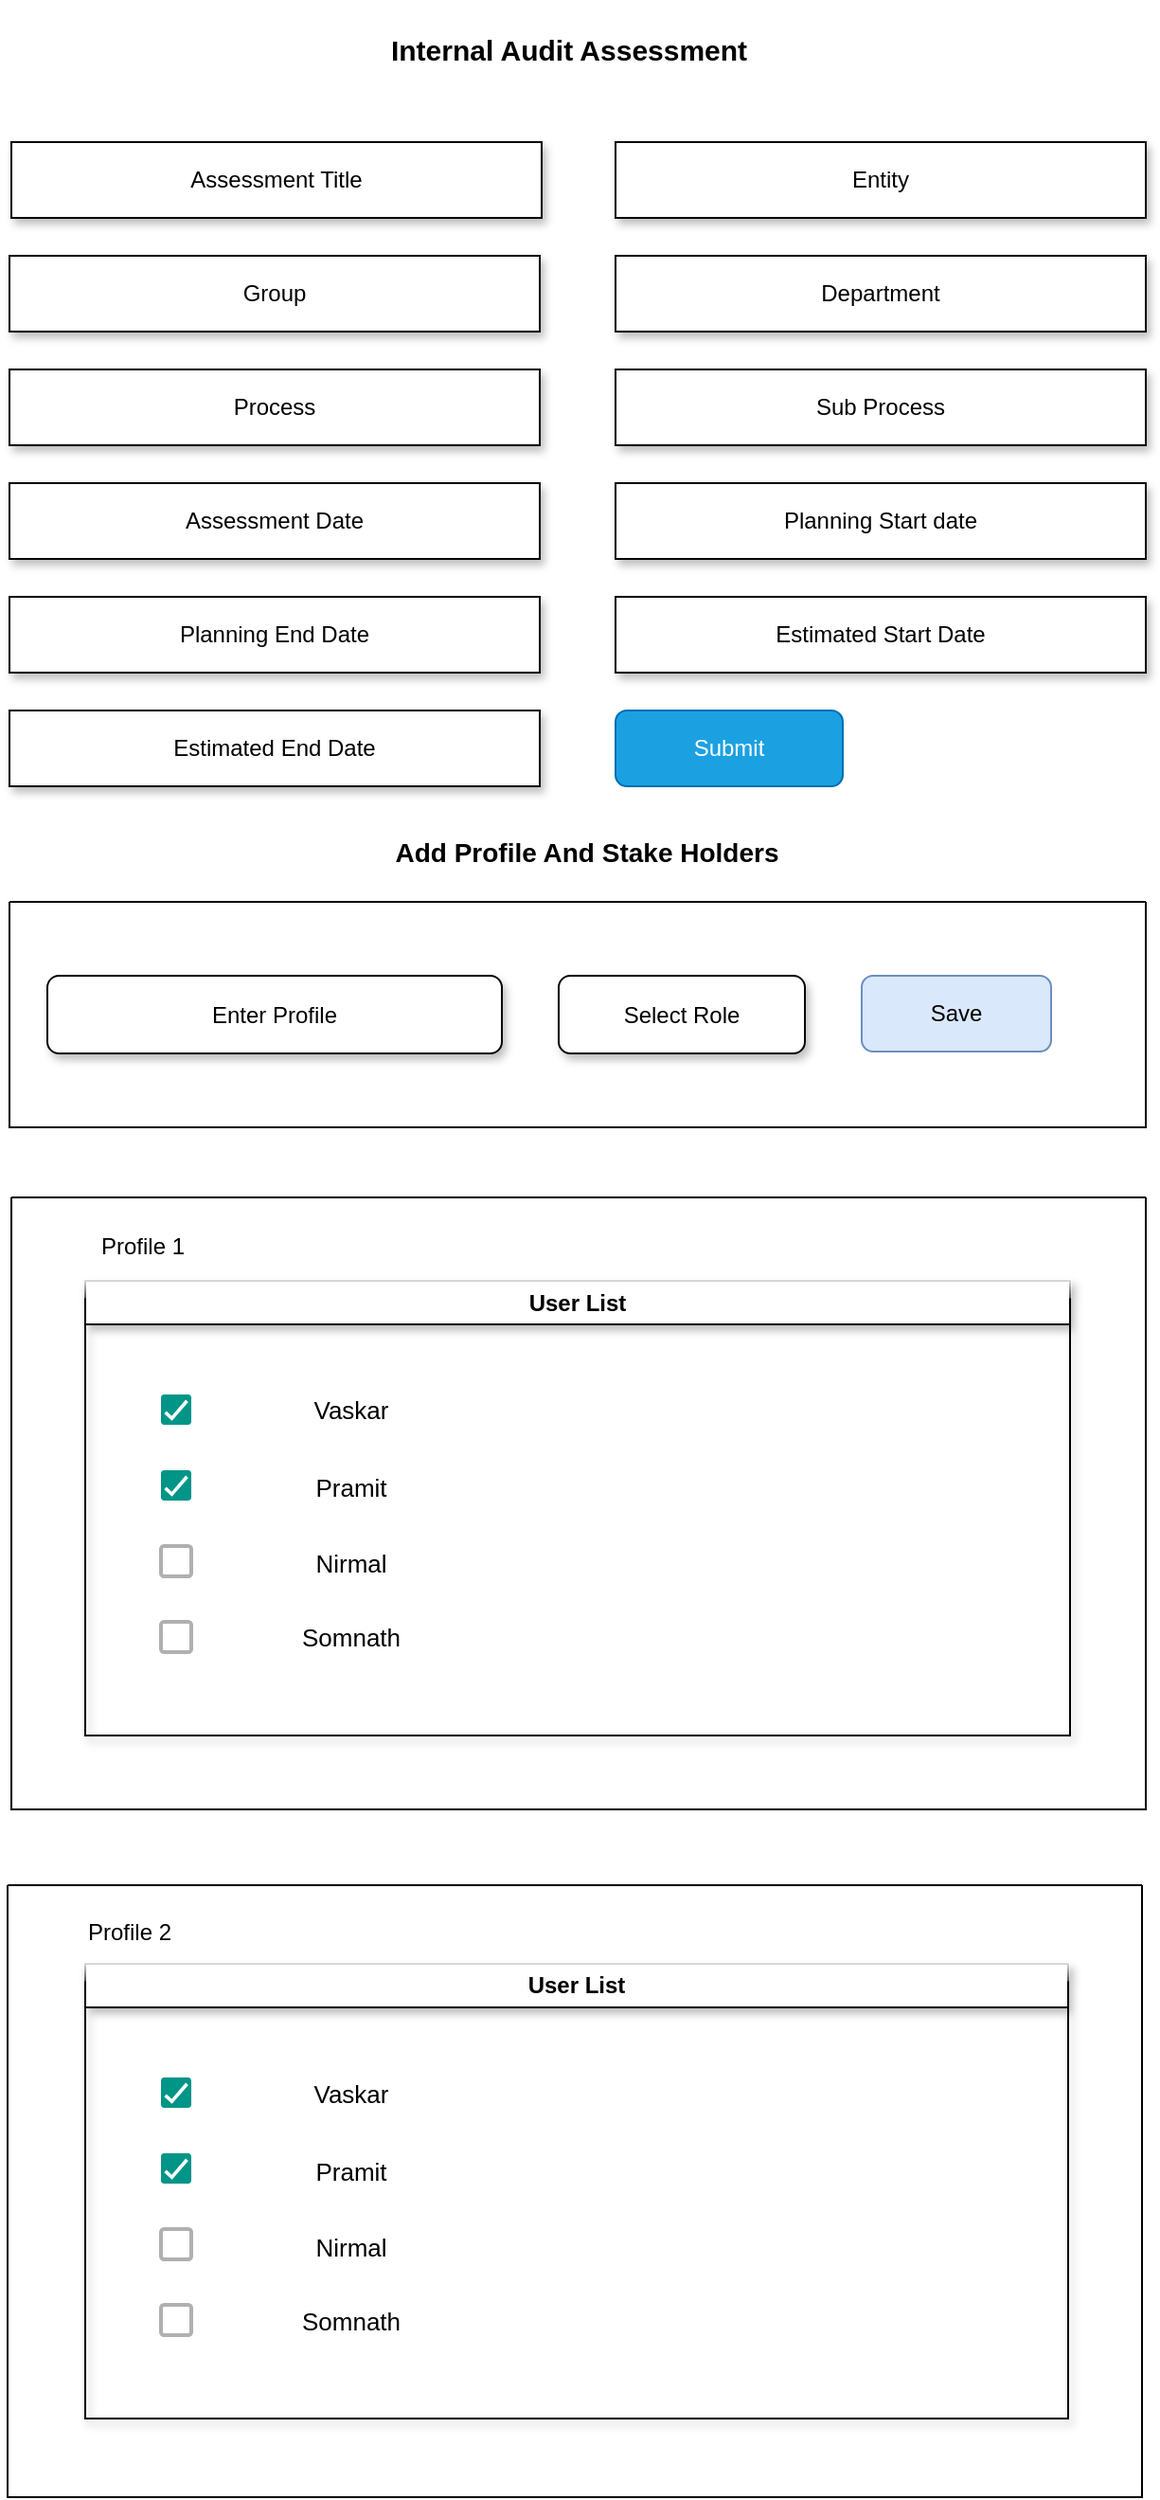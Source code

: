 <mxfile version="24.7.10" pages="5">
  <diagram id="413ng2EAjVawxPzfkBlk" name="Assessment">
    <mxGraphModel dx="1304" dy="702" grid="1" gridSize="10" guides="1" tooltips="1" connect="1" arrows="1" fold="1" page="1" pageScale="1" pageWidth="850" pageHeight="1100" math="0" shadow="0">
      <root>
        <mxCell id="0" />
        <mxCell id="1" parent="0" />
        <mxCell id="quWu4EKj2RXeNfxkY3S_-1" value="&lt;p style=&quot;line-height: 120%;&quot;&gt;&lt;sup&gt;&lt;font style=&quot;font-size: 15px;&quot;&gt;&lt;b&gt;Internal Audit Assessment&lt;/b&gt;&lt;/font&gt;&lt;/sup&gt;&lt;/p&gt;" style="text;html=1;align=center;verticalAlign=middle;resizable=0;points=[];autosize=1;strokeColor=none;fillColor=none;" parent="1" vertex="1">
          <mxGeometry x="310" y="5" width="210" height="60" as="geometry" />
        </mxCell>
        <mxCell id="quWu4EKj2RXeNfxkY3S_-2" value="Assessment Title" style="rounded=0;whiteSpace=wrap;html=1;shadow=1;" parent="1" vertex="1">
          <mxGeometry x="121" y="80" width="280" height="40" as="geometry" />
        </mxCell>
        <mxCell id="quWu4EKj2RXeNfxkY3S_-3" value="Entity" style="rounded=0;whiteSpace=wrap;html=1;shadow=1;" parent="1" vertex="1">
          <mxGeometry x="440" y="80" width="280" height="40" as="geometry" />
        </mxCell>
        <mxCell id="quWu4EKj2RXeNfxkY3S_-4" value="Group" style="rounded=0;whiteSpace=wrap;html=1;shadow=1;" parent="1" vertex="1">
          <mxGeometry x="120" y="140" width="280" height="40" as="geometry" />
        </mxCell>
        <mxCell id="quWu4EKj2RXeNfxkY3S_-5" value="Department" style="rounded=0;whiteSpace=wrap;html=1;shadow=1;" parent="1" vertex="1">
          <mxGeometry x="440" y="140" width="280" height="40" as="geometry" />
        </mxCell>
        <mxCell id="quWu4EKj2RXeNfxkY3S_-6" value="Assessment Date" style="rounded=0;whiteSpace=wrap;html=1;shadow=1;" parent="1" vertex="1">
          <mxGeometry x="120" y="260" width="280" height="40" as="geometry" />
        </mxCell>
        <mxCell id="quWu4EKj2RXeNfxkY3S_-7" value="Sub Process" style="rounded=0;whiteSpace=wrap;html=1;shadow=1;" parent="1" vertex="1">
          <mxGeometry x="440" y="200" width="280" height="40" as="geometry" />
        </mxCell>
        <mxCell id="quWu4EKj2RXeNfxkY3S_-8" value="Process" style="rounded=0;whiteSpace=wrap;html=1;shadow=1;" parent="1" vertex="1">
          <mxGeometry x="120" y="200" width="280" height="40" as="geometry" />
        </mxCell>
        <mxCell id="quWu4EKj2RXeNfxkY3S_-11" value="Submit" style="rounded=1;whiteSpace=wrap;html=1;fillColor=#1ba1e2;strokeColor=#006EAF;fontColor=#ffffff;" parent="1" vertex="1">
          <mxGeometry x="440" y="380" width="120" height="40" as="geometry" />
        </mxCell>
        <mxCell id="hfV0lHo1h7KebUp1SEu5-1" value="Planning Start date" style="rounded=0;whiteSpace=wrap;html=1;shadow=1;" parent="1" vertex="1">
          <mxGeometry x="440" y="260" width="280" height="40" as="geometry" />
        </mxCell>
        <mxCell id="hfV0lHo1h7KebUp1SEu5-2" value="Planning End Date" style="rounded=0;whiteSpace=wrap;html=1;shadow=1;" parent="1" vertex="1">
          <mxGeometry x="120" y="320" width="280" height="40" as="geometry" />
        </mxCell>
        <mxCell id="aVqowr16T1entpu4-G65-1" value="Estimated Start Date" style="rounded=0;whiteSpace=wrap;html=1;shadow=1;" parent="1" vertex="1">
          <mxGeometry x="440" y="320" width="280" height="40" as="geometry" />
        </mxCell>
        <mxCell id="LlDZ29YzTJW45Z62XU3m-1" value="Estimated End Date" style="rounded=0;whiteSpace=wrap;html=1;shadow=1;" parent="1" vertex="1">
          <mxGeometry x="120" y="380" width="280" height="40" as="geometry" />
        </mxCell>
        <mxCell id="LlDZ29YzTJW45Z62XU3m-2" value="" style="swimlane;startSize=0;" parent="1" vertex="1">
          <mxGeometry x="120" y="481" width="600" height="119" as="geometry" />
        </mxCell>
        <mxCell id="LlDZ29YzTJW45Z62XU3m-5" value="Enter Profile" style="rounded=1;whiteSpace=wrap;html=1;shadow=1;" parent="LlDZ29YzTJW45Z62XU3m-2" vertex="1">
          <mxGeometry x="20" y="39" width="240" height="41" as="geometry" />
        </mxCell>
        <mxCell id="LlDZ29YzTJW45Z62XU3m-7" value="Save" style="rounded=1;whiteSpace=wrap;html=1;fillColor=#dae8fc;strokeColor=#6c8ebf;" parent="LlDZ29YzTJW45Z62XU3m-2" vertex="1">
          <mxGeometry x="450" y="39" width="100" height="40" as="geometry" />
        </mxCell>
        <mxCell id="Oz0yGN0e3Bh-YZgt0kr5-4" value="Select Role" style="rounded=1;whiteSpace=wrap;html=1;shadow=1;" parent="LlDZ29YzTJW45Z62XU3m-2" vertex="1">
          <mxGeometry x="290" y="39" width="130" height="41" as="geometry" />
        </mxCell>
        <mxCell id="LlDZ29YzTJW45Z62XU3m-3" value="&lt;font style=&quot;font-size: 14px;&quot;&gt;&lt;b&gt;Add Profile And Stake Holders&lt;/b&gt;&lt;/font&gt;" style="text;html=1;align=center;verticalAlign=middle;whiteSpace=wrap;rounded=0;" parent="1" vertex="1">
          <mxGeometry x="320" y="440" width="210" height="30" as="geometry" />
        </mxCell>
        <mxCell id="LlDZ29YzTJW45Z62XU3m-11" value="" style="swimlane;startSize=0;" parent="1" vertex="1">
          <mxGeometry x="121" y="637" width="599" height="323" as="geometry" />
        </mxCell>
        <mxCell id="LlDZ29YzTJW45Z62XU3m-16" value="User List" style="swimlane;whiteSpace=wrap;html=1;glass=1;shadow=1;" parent="1" vertex="1">
          <mxGeometry x="160" y="681" width="520" height="240" as="geometry" />
        </mxCell>
        <mxCell id="I2n8rQtKtNGn2wK2C0k2-2" value="" style="dashed=0;labelPosition=right;align=left;shape=mxgraph.gmdl.checkbox;strokeColor=none;fillColor=#009587;strokeWidth=2;aspect=fixed;sketch=0;html=1;" parent="LlDZ29YzTJW45Z62XU3m-16" vertex="1">
          <mxGeometry x="40" y="60" width="16" height="16" as="geometry" />
        </mxCell>
        <mxCell id="I2n8rQtKtNGn2wK2C0k2-3" value="" style="dashed=0;labelPosition=right;align=left;shape=mxgraph.gmdl.checkbox;strokeColor=none;fillColor=#009587;strokeWidth=2;aspect=fixed;sketch=0;html=1;" parent="LlDZ29YzTJW45Z62XU3m-16" vertex="1">
          <mxGeometry x="40" y="100" width="16" height="16" as="geometry" />
        </mxCell>
        <mxCell id="I2n8rQtKtNGn2wK2C0k2-5" value="" style="dashed=0;labelPosition=right;align=left;shape=mxgraph.gmdl.checkbox;strokeColor=#B0B0B0;fillColor=none;strokeWidth=2;aspect=fixed;sketch=0;html=1;" parent="LlDZ29YzTJW45Z62XU3m-16" vertex="1">
          <mxGeometry x="40" y="140" width="16" height="16" as="geometry" />
        </mxCell>
        <mxCell id="I2n8rQtKtNGn2wK2C0k2-6" value="" style="dashed=0;labelPosition=right;align=left;shape=mxgraph.gmdl.checkbox;strokeColor=#B0B0B0;fillColor=none;strokeWidth=2;aspect=fixed;sketch=0;html=1;" parent="LlDZ29YzTJW45Z62XU3m-16" vertex="1">
          <mxGeometry x="40" y="180" width="16" height="16" as="geometry" />
        </mxCell>
        <mxCell id="I2n8rQtKtNGn2wK2C0k2-7" value="&lt;font style=&quot;font-size: 13px;&quot;&gt;Vaskar&lt;/font&gt;" style="text;html=1;align=center;verticalAlign=middle;resizable=0;points=[];autosize=1;strokeColor=none;fillColor=none;" parent="LlDZ29YzTJW45Z62XU3m-16" vertex="1">
          <mxGeometry x="110" y="53" width="60" height="30" as="geometry" />
        </mxCell>
        <mxCell id="I2n8rQtKtNGn2wK2C0k2-8" value="&lt;font style=&quot;font-size: 13px;&quot;&gt;Pramit&lt;/font&gt;" style="text;html=1;align=center;verticalAlign=middle;resizable=0;points=[];autosize=1;strokeColor=none;fillColor=none;" parent="LlDZ29YzTJW45Z62XU3m-16" vertex="1">
          <mxGeometry x="110" y="94" width="60" height="30" as="geometry" />
        </mxCell>
        <mxCell id="I2n8rQtKtNGn2wK2C0k2-9" value="&lt;font style=&quot;font-size: 13px;&quot;&gt;Nirmal&lt;/font&gt;" style="text;html=1;align=center;verticalAlign=middle;resizable=0;points=[];autosize=1;strokeColor=none;fillColor=none;" parent="LlDZ29YzTJW45Z62XU3m-16" vertex="1">
          <mxGeometry x="110" y="134" width="60" height="30" as="geometry" />
        </mxCell>
        <mxCell id="I2n8rQtKtNGn2wK2C0k2-10" value="&lt;font style=&quot;font-size: 13px;&quot;&gt;Somnath&lt;/font&gt;" style="text;html=1;align=center;verticalAlign=middle;resizable=0;points=[];autosize=1;strokeColor=none;fillColor=none;" parent="LlDZ29YzTJW45Z62XU3m-16" vertex="1">
          <mxGeometry x="100" y="173" width="80" height="30" as="geometry" />
        </mxCell>
        <mxCell id="I2n8rQtKtNGn2wK2C0k2-11" value="" style="shape=image;html=1;verticalAlign=top;verticalLabelPosition=bottom;labelBackgroundColor=#ffffff;imageAspect=0;aspect=fixed;image=https://cdn4.iconfinder.com/data/icons/web-ui-color/128/Checkmark-128.png" parent="LlDZ29YzTJW45Z62XU3m-16" vertex="1">
          <mxGeometry x="390" y="53" width="30" height="30" as="geometry" />
        </mxCell>
        <mxCell id="I2n8rQtKtNGn2wK2C0k2-14" value="" style="shape=image;html=1;verticalAlign=top;verticalLabelPosition=bottom;labelBackgroundColor=#ffffff;imageAspect=0;aspect=fixed;image=https://cdn4.iconfinder.com/data/icons/web-ui-color/128/Checkmark-128.png" parent="LlDZ29YzTJW45Z62XU3m-16" vertex="1">
          <mxGeometry x="390" y="167" width="30" height="30" as="geometry" />
        </mxCell>
        <mxCell id="I2n8rQtKtNGn2wK2C0k2-13" value="" style="shape=image;html=1;verticalAlign=top;verticalLabelPosition=bottom;labelBackgroundColor=#ffffff;imageAspect=0;aspect=fixed;image=https://cdn4.iconfinder.com/data/icons/web-ui-color/128/Checkmark-128.png" parent="LlDZ29YzTJW45Z62XU3m-16" vertex="1">
          <mxGeometry x="390" y="126" width="30" height="30" as="geometry" />
        </mxCell>
        <mxCell id="I2n8rQtKtNGn2wK2C0k2-12" value="" style="shape=image;html=1;verticalAlign=top;verticalLabelPosition=bottom;labelBackgroundColor=#ffffff;imageAspect=0;aspect=fixed;image=https://cdn4.iconfinder.com/data/icons/web-ui-color/128/Checkmark-128.png" parent="LlDZ29YzTJW45Z62XU3m-16" vertex="1">
          <mxGeometry x="390" y="87" width="30" height="30" as="geometry" />
        </mxCell>
        <mxCell id="Oz0yGN0e3Bh-YZgt0kr5-5" value="Profile 1" style="text;html=1;align=center;verticalAlign=middle;resizable=0;points=[];autosize=1;strokeColor=none;fillColor=none;" parent="1" vertex="1">
          <mxGeometry x="155" y="648" width="70" height="30" as="geometry" />
        </mxCell>
        <mxCell id="Oz0yGN0e3Bh-YZgt0kr5-6" value="" style="swimlane;startSize=0;" parent="1" vertex="1">
          <mxGeometry x="119" y="1000" width="599" height="323" as="geometry" />
        </mxCell>
        <mxCell id="Oz0yGN0e3Bh-YZgt0kr5-7" value="User List" style="swimlane;whiteSpace=wrap;html=1;glass=1;shadow=1;" parent="Oz0yGN0e3Bh-YZgt0kr5-6" vertex="1">
          <mxGeometry x="41" y="41.5" width="519" height="240" as="geometry" />
        </mxCell>
        <mxCell id="Oz0yGN0e3Bh-YZgt0kr5-8" value="" style="dashed=0;labelPosition=right;align=left;shape=mxgraph.gmdl.checkbox;strokeColor=none;fillColor=#009587;strokeWidth=2;aspect=fixed;sketch=0;html=1;" parent="Oz0yGN0e3Bh-YZgt0kr5-7" vertex="1">
          <mxGeometry x="40" y="60" width="16" height="16" as="geometry" />
        </mxCell>
        <mxCell id="Oz0yGN0e3Bh-YZgt0kr5-9" value="" style="dashed=0;labelPosition=right;align=left;shape=mxgraph.gmdl.checkbox;strokeColor=none;fillColor=#009587;strokeWidth=2;aspect=fixed;sketch=0;html=1;" parent="Oz0yGN0e3Bh-YZgt0kr5-7" vertex="1">
          <mxGeometry x="40" y="100" width="16" height="16" as="geometry" />
        </mxCell>
        <mxCell id="Oz0yGN0e3Bh-YZgt0kr5-10" value="" style="dashed=0;labelPosition=right;align=left;shape=mxgraph.gmdl.checkbox;strokeColor=#B0B0B0;fillColor=none;strokeWidth=2;aspect=fixed;sketch=0;html=1;" parent="Oz0yGN0e3Bh-YZgt0kr5-7" vertex="1">
          <mxGeometry x="40" y="140" width="16" height="16" as="geometry" />
        </mxCell>
        <mxCell id="Oz0yGN0e3Bh-YZgt0kr5-11" value="" style="dashed=0;labelPosition=right;align=left;shape=mxgraph.gmdl.checkbox;strokeColor=#B0B0B0;fillColor=none;strokeWidth=2;aspect=fixed;sketch=0;html=1;" parent="Oz0yGN0e3Bh-YZgt0kr5-7" vertex="1">
          <mxGeometry x="40" y="180" width="16" height="16" as="geometry" />
        </mxCell>
        <mxCell id="Oz0yGN0e3Bh-YZgt0kr5-12" value="&lt;font style=&quot;font-size: 13px;&quot;&gt;Vaskar&lt;/font&gt;" style="text;html=1;align=center;verticalAlign=middle;resizable=0;points=[];autosize=1;strokeColor=none;fillColor=none;" parent="Oz0yGN0e3Bh-YZgt0kr5-7" vertex="1">
          <mxGeometry x="110" y="53" width="60" height="30" as="geometry" />
        </mxCell>
        <mxCell id="Oz0yGN0e3Bh-YZgt0kr5-13" value="&lt;font style=&quot;font-size: 13px;&quot;&gt;Pramit&lt;/font&gt;" style="text;html=1;align=center;verticalAlign=middle;resizable=0;points=[];autosize=1;strokeColor=none;fillColor=none;" parent="Oz0yGN0e3Bh-YZgt0kr5-7" vertex="1">
          <mxGeometry x="110" y="94" width="60" height="30" as="geometry" />
        </mxCell>
        <mxCell id="Oz0yGN0e3Bh-YZgt0kr5-14" value="&lt;font style=&quot;font-size: 13px;&quot;&gt;Nirmal&lt;/font&gt;" style="text;html=1;align=center;verticalAlign=middle;resizable=0;points=[];autosize=1;strokeColor=none;fillColor=none;" parent="Oz0yGN0e3Bh-YZgt0kr5-7" vertex="1">
          <mxGeometry x="110" y="134" width="60" height="30" as="geometry" />
        </mxCell>
        <mxCell id="Oz0yGN0e3Bh-YZgt0kr5-15" value="&lt;font style=&quot;font-size: 13px;&quot;&gt;Somnath&lt;/font&gt;" style="text;html=1;align=center;verticalAlign=middle;resizable=0;points=[];autosize=1;strokeColor=none;fillColor=none;" parent="Oz0yGN0e3Bh-YZgt0kr5-7" vertex="1">
          <mxGeometry x="100" y="173" width="80" height="30" as="geometry" />
        </mxCell>
        <mxCell id="Oz0yGN0e3Bh-YZgt0kr5-16" value="" style="shape=image;html=1;verticalAlign=top;verticalLabelPosition=bottom;labelBackgroundColor=#ffffff;imageAspect=0;aspect=fixed;image=https://cdn4.iconfinder.com/data/icons/web-ui-color/128/Checkmark-128.png" parent="Oz0yGN0e3Bh-YZgt0kr5-7" vertex="1">
          <mxGeometry x="390" y="53" width="30" height="30" as="geometry" />
        </mxCell>
        <mxCell id="Oz0yGN0e3Bh-YZgt0kr5-17" value="" style="shape=image;html=1;verticalAlign=top;verticalLabelPosition=bottom;labelBackgroundColor=#ffffff;imageAspect=0;aspect=fixed;image=https://cdn4.iconfinder.com/data/icons/web-ui-color/128/Checkmark-128.png" parent="Oz0yGN0e3Bh-YZgt0kr5-7" vertex="1">
          <mxGeometry x="390" y="167" width="30" height="30" as="geometry" />
        </mxCell>
        <mxCell id="Oz0yGN0e3Bh-YZgt0kr5-18" value="" style="shape=image;html=1;verticalAlign=top;verticalLabelPosition=bottom;labelBackgroundColor=#ffffff;imageAspect=0;aspect=fixed;image=https://cdn4.iconfinder.com/data/icons/web-ui-color/128/Checkmark-128.png" parent="Oz0yGN0e3Bh-YZgt0kr5-7" vertex="1">
          <mxGeometry x="390" y="126" width="30" height="30" as="geometry" />
        </mxCell>
        <mxCell id="Oz0yGN0e3Bh-YZgt0kr5-19" value="" style="shape=image;html=1;verticalAlign=top;verticalLabelPosition=bottom;labelBackgroundColor=#ffffff;imageAspect=0;aspect=fixed;image=https://cdn4.iconfinder.com/data/icons/web-ui-color/128/Checkmark-128.png" parent="Oz0yGN0e3Bh-YZgt0kr5-7" vertex="1">
          <mxGeometry x="390" y="87" width="30" height="30" as="geometry" />
        </mxCell>
        <mxCell id="Oz0yGN0e3Bh-YZgt0kr5-20" value="Profile 2" style="text;html=1;align=center;verticalAlign=middle;resizable=0;points=[];autosize=1;strokeColor=none;fillColor=none;" parent="1" vertex="1">
          <mxGeometry x="148" y="1010" width="70" height="30" as="geometry" />
        </mxCell>
      </root>
    </mxGraphModel>
  </diagram>
  <diagram id="wQf7_vzwjyFFboYGld_Y" name="View Assessment">
    <mxGraphModel dx="1434" dy="772" grid="1" gridSize="10" guides="1" tooltips="1" connect="1" arrows="1" fold="1" page="1" pageScale="1" pageWidth="850" pageHeight="1100" math="0" shadow="0">
      <root>
        <mxCell id="0" />
        <mxCell id="1" parent="0" />
        <mxCell id="YQ_waUM1f2Qb57mVi8k3-1" value="" style="strokeWidth=1;shadow=0;dashed=0;align=center;html=1;shape=mxgraph.mockup.forms.rrect;rSize=5;strokeColor=#999999;fillColor=#ffffff;" parent="1" vertex="1">
          <mxGeometry y="80" width="1120" height="690" as="geometry" />
        </mxCell>
        <mxCell id="YQ_waUM1f2Qb57mVi8k3-2" value="October 2014" style="strokeWidth=1;shadow=0;dashed=0;align=center;html=1;shape=mxgraph.mockup.forms.anchor;fontColor=#999999;" parent="YQ_waUM1f2Qb57mVi8k3-1" vertex="1">
          <mxGeometry x="210" y="31.543" width="700.0" height="78.857" as="geometry" />
        </mxCell>
        <mxCell id="YQ_waUM1f2Qb57mVi8k3-3" value="&lt;" style="strokeWidth=1;shadow=0;dashed=0;align=center;html=1;shape=mxgraph.mockup.forms.rrect;rSize=4;strokeColor=#999999;fontColor=#008cff;fontSize=19;fontStyle=1;" parent="YQ_waUM1f2Qb57mVi8k3-1" vertex="1">
          <mxGeometry x="56" y="31.543" width="175.0" height="78.857" as="geometry" />
        </mxCell>
        <mxCell id="YQ_waUM1f2Qb57mVi8k3-4" value="&gt;" style="strokeWidth=1;shadow=0;dashed=0;align=center;html=1;shape=mxgraph.mockup.forms.rrect;rSize=4;strokeColor=#999999;fontColor=#008cff;fontSize=19;fontStyle=1;" parent="YQ_waUM1f2Qb57mVi8k3-1" vertex="1">
          <mxGeometry x="889" y="31.543" width="175.0" height="78.857" as="geometry" />
        </mxCell>
        <mxCell id="YQ_waUM1f2Qb57mVi8k3-5" value="Mo" style="strokeWidth=1;shadow=0;dashed=0;align=center;html=1;shape=mxgraph.mockup.forms.anchor;fontColor=#999999;" parent="YQ_waUM1f2Qb57mVi8k3-1" vertex="1">
          <mxGeometry x="70" y="110.4" width="140" height="78.857" as="geometry" />
        </mxCell>
        <mxCell id="YQ_waUM1f2Qb57mVi8k3-6" value="Tu" style="strokeWidth=1;shadow=0;dashed=0;align=center;html=1;shape=mxgraph.mockup.forms.anchor;fontColor=#999999;" parent="YQ_waUM1f2Qb57mVi8k3-1" vertex="1">
          <mxGeometry x="210" y="110.4" width="140" height="78.857" as="geometry" />
        </mxCell>
        <mxCell id="YQ_waUM1f2Qb57mVi8k3-7" value="We" style="strokeWidth=1;shadow=0;dashed=0;align=center;html=1;shape=mxgraph.mockup.forms.anchor;fontColor=#999999;" parent="YQ_waUM1f2Qb57mVi8k3-1" vertex="1">
          <mxGeometry x="350.0" y="110.4" width="140" height="78.857" as="geometry" />
        </mxCell>
        <mxCell id="YQ_waUM1f2Qb57mVi8k3-8" value="Th" style="strokeWidth=1;shadow=0;dashed=0;align=center;html=1;shape=mxgraph.mockup.forms.anchor;fontColor=#999999;" parent="YQ_waUM1f2Qb57mVi8k3-1" vertex="1">
          <mxGeometry x="490.0" y="110.4" width="140" height="78.857" as="geometry" />
        </mxCell>
        <mxCell id="YQ_waUM1f2Qb57mVi8k3-9" value="Fr" style="strokeWidth=1;shadow=0;dashed=0;align=center;html=1;shape=mxgraph.mockup.forms.anchor;fontColor=#999999;" parent="YQ_waUM1f2Qb57mVi8k3-1" vertex="1">
          <mxGeometry x="630" y="110.4" width="140" height="78.857" as="geometry" />
        </mxCell>
        <mxCell id="YQ_waUM1f2Qb57mVi8k3-10" value="Sa" style="strokeWidth=1;shadow=0;dashed=0;align=center;html=1;shape=mxgraph.mockup.forms.anchor;fontColor=#999999;" parent="YQ_waUM1f2Qb57mVi8k3-1" vertex="1">
          <mxGeometry x="770.0" y="110.4" width="140" height="78.857" as="geometry" />
        </mxCell>
        <mxCell id="YQ_waUM1f2Qb57mVi8k3-11" value="Su" style="strokeWidth=1;shadow=0;dashed=0;align=center;html=1;shape=mxgraph.mockup.forms.anchor;fontColor=#999999;" parent="YQ_waUM1f2Qb57mVi8k3-1" vertex="1">
          <mxGeometry x="910" y="110.4" width="140" height="78.857" as="geometry" />
        </mxCell>
        <mxCell id="YQ_waUM1f2Qb57mVi8k3-12" value="1" style="strokeWidth=1;shadow=0;dashed=0;align=center;html=1;shape=mxgraph.mockup.forms.rrect;rSize=0;strokeColor=#999999;fontColor=#999999;" parent="YQ_waUM1f2Qb57mVi8k3-1" vertex="1">
          <mxGeometry x="70" y="189.257" width="140" height="78.857" as="geometry" />
        </mxCell>
        <mxCell id="YQ_waUM1f2Qb57mVi8k3-13" value="2" style="strokeWidth=1;shadow=0;dashed=0;align=center;html=1;shape=mxgraph.mockup.forms.rrect;rSize=0;strokeColor=#999999;fontColor=#999999;" parent="YQ_waUM1f2Qb57mVi8k3-1" vertex="1">
          <mxGeometry x="210" y="189.257" width="140" height="78.857" as="geometry" />
        </mxCell>
        <mxCell id="YQ_waUM1f2Qb57mVi8k3-14" value="3" style="strokeWidth=1;shadow=0;dashed=0;align=center;html=1;shape=mxgraph.mockup.forms.rrect;rSize=0;strokeColor=#999999;fontColor=#999999;" parent="YQ_waUM1f2Qb57mVi8k3-1" vertex="1">
          <mxGeometry x="350.0" y="189.257" width="140" height="78.857" as="geometry" />
        </mxCell>
        <mxCell id="YQ_waUM1f2Qb57mVi8k3-15" value="4" style="strokeWidth=1;shadow=0;dashed=0;align=center;html=1;shape=mxgraph.mockup.forms.rrect;rSize=0;strokeColor=#999999;fontColor=#999999;" parent="YQ_waUM1f2Qb57mVi8k3-1" vertex="1">
          <mxGeometry x="490.0" y="189.257" width="140" height="78.857" as="geometry" />
        </mxCell>
        <mxCell id="YQ_waUM1f2Qb57mVi8k3-16" value="5" style="strokeWidth=1;shadow=0;dashed=0;align=center;html=1;shape=mxgraph.mockup.forms.rrect;rSize=0;strokeColor=#999999;fontColor=#999999;" parent="YQ_waUM1f2Qb57mVi8k3-1" vertex="1">
          <mxGeometry x="630" y="189.257" width="140" height="78.857" as="geometry" />
        </mxCell>
        <mxCell id="YQ_waUM1f2Qb57mVi8k3-17" value="6" style="strokeWidth=1;shadow=0;dashed=0;align=center;html=1;shape=mxgraph.mockup.forms.rrect;rSize=0;strokeColor=#999999;fontColor=#999999;" parent="YQ_waUM1f2Qb57mVi8k3-1" vertex="1">
          <mxGeometry x="770.0" y="189.257" width="140" height="78.857" as="geometry" />
        </mxCell>
        <mxCell id="YQ_waUM1f2Qb57mVi8k3-18" value="7" style="strokeWidth=1;shadow=0;dashed=0;align=center;html=1;shape=mxgraph.mockup.forms.rrect;rSize=0;strokeColor=#999999;fontColor=#999999;" parent="YQ_waUM1f2Qb57mVi8k3-1" vertex="1">
          <mxGeometry x="910" y="189.257" width="140" height="78.857" as="geometry" />
        </mxCell>
        <mxCell id="YQ_waUM1f2Qb57mVi8k3-19" value="8" style="strokeWidth=1;shadow=0;dashed=0;align=center;html=1;shape=mxgraph.mockup.forms.rrect;rSize=0;strokeColor=#999999;fontColor=#999999;" parent="YQ_waUM1f2Qb57mVi8k3-1" vertex="1">
          <mxGeometry x="70" y="268.114" width="140" height="78.857" as="geometry" />
        </mxCell>
        <mxCell id="YQ_waUM1f2Qb57mVi8k3-20" value="9" style="strokeWidth=1;shadow=0;dashed=0;align=center;html=1;shape=mxgraph.mockup.forms.rrect;rSize=0;strokeColor=#999999;fontColor=#999999;" parent="YQ_waUM1f2Qb57mVi8k3-1" vertex="1">
          <mxGeometry x="210" y="268.114" width="140" height="78.857" as="geometry" />
        </mxCell>
        <mxCell id="6CmxUMpIfADNsm4aOvQl-1" value="" style="edgeStyle=orthogonalEdgeStyle;rounded=0;orthogonalLoop=1;jettySize=auto;html=1;" edge="1" parent="YQ_waUM1f2Qb57mVi8k3-1" source="YQ_waUM1f2Qb57mVi8k3-21" target="wARgVWwCrIw9ZwaZ_yPs-5">
          <mxGeometry relative="1" as="geometry" />
        </mxCell>
        <mxCell id="YQ_waUM1f2Qb57mVi8k3-21" value="10" style="strokeWidth=1;shadow=0;dashed=0;align=center;html=1;shape=mxgraph.mockup.forms.rrect;rSize=0;strokeColor=#999999;fontColor=#999999;" parent="YQ_waUM1f2Qb57mVi8k3-1" vertex="1">
          <mxGeometry x="350.0" y="268.114" width="140" height="78.857" as="geometry" />
        </mxCell>
        <mxCell id="YQ_waUM1f2Qb57mVi8k3-22" value="11" style="strokeWidth=1;shadow=0;dashed=0;align=center;html=1;shape=mxgraph.mockup.forms.rrect;rSize=0;strokeColor=#999999;fontColor=#999999;" parent="YQ_waUM1f2Qb57mVi8k3-1" vertex="1">
          <mxGeometry x="490.0" y="268.114" width="140" height="78.857" as="geometry" />
        </mxCell>
        <mxCell id="YQ_waUM1f2Qb57mVi8k3-23" value="12" style="strokeWidth=1;shadow=0;dashed=0;align=center;html=1;shape=mxgraph.mockup.forms.rrect;rSize=0;strokeColor=#999999;fontColor=#999999;" parent="YQ_waUM1f2Qb57mVi8k3-1" vertex="1">
          <mxGeometry x="630" y="268.114" width="140" height="78.857" as="geometry" />
        </mxCell>
        <mxCell id="YQ_waUM1f2Qb57mVi8k3-24" value="13" style="strokeWidth=1;shadow=0;dashed=0;align=center;html=1;shape=mxgraph.mockup.forms.rrect;rSize=0;strokeColor=#999999;fontColor=#999999;" parent="YQ_waUM1f2Qb57mVi8k3-1" vertex="1">
          <mxGeometry x="770.0" y="268.114" width="140" height="78.857" as="geometry" />
        </mxCell>
        <mxCell id="YQ_waUM1f2Qb57mVi8k3-25" value="14" style="strokeWidth=1;shadow=0;dashed=0;align=center;html=1;shape=mxgraph.mockup.forms.rrect;rSize=0;strokeColor=#999999;fontColor=#999999;" parent="YQ_waUM1f2Qb57mVi8k3-1" vertex="1">
          <mxGeometry x="910" y="268.114" width="140" height="78.857" as="geometry" />
        </mxCell>
        <mxCell id="YQ_waUM1f2Qb57mVi8k3-26" value="15" style="strokeWidth=1;shadow=0;dashed=0;align=center;html=1;shape=mxgraph.mockup.forms.rrect;rSize=0;strokeColor=#999999;fontColor=#999999;" parent="YQ_waUM1f2Qb57mVi8k3-1" vertex="1">
          <mxGeometry x="70" y="346.971" width="140" height="78.857" as="geometry" />
        </mxCell>
        <mxCell id="YQ_waUM1f2Qb57mVi8k3-27" value="16" style="strokeWidth=1;shadow=0;dashed=0;align=center;html=1;shape=mxgraph.mockup.forms.rrect;rSize=0;strokeColor=#999999;fontColor=#999999;" parent="YQ_waUM1f2Qb57mVi8k3-1" vertex="1">
          <mxGeometry x="210" y="346.971" width="140" height="78.857" as="geometry" />
        </mxCell>
        <mxCell id="YQ_waUM1f2Qb57mVi8k3-28" value="17" style="strokeWidth=1;shadow=0;dashed=0;align=center;html=1;shape=mxgraph.mockup.forms.rrect;rSize=0;strokeColor=#999999;fontColor=#999999;" parent="YQ_waUM1f2Qb57mVi8k3-1" vertex="1">
          <mxGeometry x="350.0" y="346.971" width="140" height="78.857" as="geometry" />
        </mxCell>
        <mxCell id="YQ_waUM1f2Qb57mVi8k3-29" value="18" style="strokeWidth=1;shadow=0;dashed=0;align=center;html=1;shape=mxgraph.mockup.forms.rrect;rSize=0;strokeColor=#999999;fontColor=#999999;" parent="YQ_waUM1f2Qb57mVi8k3-1" vertex="1">
          <mxGeometry x="490.0" y="346.971" width="140" height="78.857" as="geometry" />
        </mxCell>
        <mxCell id="YQ_waUM1f2Qb57mVi8k3-30" value="19" style="strokeWidth=1;shadow=0;dashed=0;align=center;html=1;shape=mxgraph.mockup.forms.rrect;rSize=0;strokeColor=#999999;fontColor=#999999;" parent="YQ_waUM1f2Qb57mVi8k3-1" vertex="1">
          <mxGeometry x="630" y="346.971" width="140" height="78.857" as="geometry" />
        </mxCell>
        <mxCell id="YQ_waUM1f2Qb57mVi8k3-31" value="20" style="strokeWidth=1;shadow=0;dashed=0;align=center;html=1;shape=mxgraph.mockup.forms.rrect;rSize=0;strokeColor=#999999;fontColor=#999999;" parent="YQ_waUM1f2Qb57mVi8k3-1" vertex="1">
          <mxGeometry x="770.0" y="346.971" width="140" height="78.857" as="geometry" />
        </mxCell>
        <mxCell id="YQ_waUM1f2Qb57mVi8k3-32" value="21" style="strokeWidth=1;shadow=0;dashed=0;align=center;html=1;shape=mxgraph.mockup.forms.rrect;rSize=0;strokeColor=#999999;fontColor=#999999;" parent="YQ_waUM1f2Qb57mVi8k3-1" vertex="1">
          <mxGeometry x="910" y="346.971" width="140" height="78.857" as="geometry" />
        </mxCell>
        <mxCell id="YQ_waUM1f2Qb57mVi8k3-33" value="22" style="strokeWidth=1;shadow=0;dashed=0;align=center;html=1;shape=mxgraph.mockup.forms.rrect;rSize=0;strokeColor=#999999;fontColor=#999999;" parent="YQ_waUM1f2Qb57mVi8k3-1" vertex="1">
          <mxGeometry x="70" y="425.829" width="140" height="78.857" as="geometry" />
        </mxCell>
        <mxCell id="YQ_waUM1f2Qb57mVi8k3-34" value="23" style="strokeWidth=1;shadow=0;dashed=0;align=center;html=1;shape=mxgraph.mockup.forms.rrect;rSize=0;strokeColor=#999999;fontColor=#999999;" parent="YQ_waUM1f2Qb57mVi8k3-1" vertex="1">
          <mxGeometry x="210" y="425.829" width="140" height="78.857" as="geometry" />
        </mxCell>
        <mxCell id="YQ_waUM1f2Qb57mVi8k3-35" value="25" style="strokeWidth=1;shadow=0;dashed=0;align=center;html=1;shape=mxgraph.mockup.forms.rrect;rSize=0;strokeColor=#999999;fontColor=#999999;" parent="YQ_waUM1f2Qb57mVi8k3-1" vertex="1">
          <mxGeometry x="490.0" y="425.829" width="140" height="78.857" as="geometry" />
        </mxCell>
        <mxCell id="YQ_waUM1f2Qb57mVi8k3-36" value="26" style="strokeWidth=1;shadow=0;dashed=0;align=center;html=1;shape=mxgraph.mockup.forms.rrect;rSize=0;strokeColor=#999999;fontColor=#999999;" parent="YQ_waUM1f2Qb57mVi8k3-1" vertex="1">
          <mxGeometry x="630" y="425.829" width="140" height="78.857" as="geometry" />
        </mxCell>
        <mxCell id="YQ_waUM1f2Qb57mVi8k3-37" value="27" style="strokeWidth=1;shadow=0;dashed=0;align=center;html=1;shape=mxgraph.mockup.forms.rrect;rSize=0;strokeColor=#999999;fontColor=#999999;" parent="YQ_waUM1f2Qb57mVi8k3-1" vertex="1">
          <mxGeometry x="770.0" y="425.829" width="140" height="78.857" as="geometry" />
        </mxCell>
        <mxCell id="YQ_waUM1f2Qb57mVi8k3-38" value="28" style="strokeWidth=1;shadow=0;dashed=0;align=center;html=1;shape=mxgraph.mockup.forms.rrect;rSize=0;strokeColor=#999999;fontColor=#999999;" parent="YQ_waUM1f2Qb57mVi8k3-1" vertex="1">
          <mxGeometry x="910" y="425.829" width="140" height="78.857" as="geometry" />
        </mxCell>
        <mxCell id="YQ_waUM1f2Qb57mVi8k3-39" value="29" style="strokeWidth=1;shadow=0;dashed=0;align=center;html=1;shape=mxgraph.mockup.forms.rrect;rSize=0;strokeColor=#999999;fontColor=#999999;" parent="YQ_waUM1f2Qb57mVi8k3-1" vertex="1">
          <mxGeometry x="70" y="504.686" width="140" height="78.857" as="geometry" />
        </mxCell>
        <mxCell id="YQ_waUM1f2Qb57mVi8k3-40" value="30" style="strokeWidth=1;shadow=0;dashed=0;align=center;html=1;shape=mxgraph.mockup.forms.rrect;rSize=0;strokeColor=#999999;fontColor=#999999;" parent="YQ_waUM1f2Qb57mVi8k3-1" vertex="1">
          <mxGeometry x="210" y="504.686" width="140" height="78.857" as="geometry" />
        </mxCell>
        <mxCell id="YQ_waUM1f2Qb57mVi8k3-41" value="31" style="strokeWidth=1;shadow=0;dashed=0;align=center;html=1;shape=mxgraph.mockup.forms.rrect;rSize=0;strokeColor=#999999;fontColor=#999999;" parent="YQ_waUM1f2Qb57mVi8k3-1" vertex="1">
          <mxGeometry x="350.0" y="504.686" width="140" height="78.857" as="geometry" />
        </mxCell>
        <mxCell id="YQ_waUM1f2Qb57mVi8k3-42" value="1" style="strokeWidth=1;shadow=0;dashed=0;align=center;html=1;shape=mxgraph.mockup.forms.rrect;rSize=0;strokeColor=#999999;fontColor=#999999;fillColor=#ddeeff;" parent="YQ_waUM1f2Qb57mVi8k3-1" vertex="1">
          <mxGeometry x="490.0" y="504.686" width="140" height="78.857" as="geometry" />
        </mxCell>
        <mxCell id="YQ_waUM1f2Qb57mVi8k3-43" value="2" style="strokeWidth=1;shadow=0;dashed=0;align=center;html=1;shape=mxgraph.mockup.forms.rrect;rSize=0;strokeColor=#999999;fontColor=#999999;fillColor=#ddeeff;" parent="YQ_waUM1f2Qb57mVi8k3-1" vertex="1">
          <mxGeometry x="630" y="504.686" width="140" height="78.857" as="geometry" />
        </mxCell>
        <mxCell id="YQ_waUM1f2Qb57mVi8k3-44" value="3" style="strokeWidth=1;shadow=0;dashed=0;align=center;html=1;shape=mxgraph.mockup.forms.rrect;rSize=0;strokeColor=#999999;fontColor=#999999;fillColor=#ddeeff;" parent="YQ_waUM1f2Qb57mVi8k3-1" vertex="1">
          <mxGeometry x="770.0" y="504.686" width="140" height="78.857" as="geometry" />
        </mxCell>
        <mxCell id="YQ_waUM1f2Qb57mVi8k3-45" value="4" style="strokeWidth=1;shadow=0;dashed=0;align=center;html=1;shape=mxgraph.mockup.forms.rrect;rSize=0;strokeColor=#999999;fontColor=#999999;fillColor=#ddeeff;" parent="YQ_waUM1f2Qb57mVi8k3-1" vertex="1">
          <mxGeometry x="910" y="504.686" width="140" height="78.857" as="geometry" />
        </mxCell>
        <mxCell id="YQ_waUM1f2Qb57mVi8k3-46" value="5" style="strokeWidth=1;shadow=0;dashed=0;align=center;html=1;shape=mxgraph.mockup.forms.rrect;rSize=0;strokeColor=#999999;fontColor=#999999;fillColor=#ddeeff;" parent="YQ_waUM1f2Qb57mVi8k3-1" vertex="1">
          <mxGeometry x="70" y="583.543" width="140" height="78.857" as="geometry" />
        </mxCell>
        <mxCell id="YQ_waUM1f2Qb57mVi8k3-47" value="6" style="strokeWidth=1;shadow=0;dashed=0;align=center;html=1;shape=mxgraph.mockup.forms.rrect;rSize=0;strokeColor=#999999;fontColor=#999999;fillColor=#ddeeff;" parent="YQ_waUM1f2Qb57mVi8k3-1" vertex="1">
          <mxGeometry x="210" y="583.543" width="140" height="78.857" as="geometry" />
        </mxCell>
        <mxCell id="YQ_waUM1f2Qb57mVi8k3-48" value="7" style="strokeWidth=1;shadow=0;dashed=0;align=center;html=1;shape=mxgraph.mockup.forms.rrect;rSize=0;strokeColor=#999999;fontColor=#999999;fillColor=#ddeeff;" parent="YQ_waUM1f2Qb57mVi8k3-1" vertex="1">
          <mxGeometry x="350.0" y="583.543" width="140" height="78.857" as="geometry" />
        </mxCell>
        <mxCell id="YQ_waUM1f2Qb57mVi8k3-49" value="8" style="strokeWidth=1;shadow=0;dashed=0;align=center;html=1;shape=mxgraph.mockup.forms.rrect;rSize=0;strokeColor=#999999;fontColor=#999999;fillColor=#ddeeff;" parent="YQ_waUM1f2Qb57mVi8k3-1" vertex="1">
          <mxGeometry x="490.0" y="583.543" width="140" height="78.857" as="geometry" />
        </mxCell>
        <mxCell id="YQ_waUM1f2Qb57mVi8k3-50" value="9" style="strokeWidth=1;shadow=0;dashed=0;align=center;html=1;shape=mxgraph.mockup.forms.rrect;rSize=0;strokeColor=#999999;fontColor=#999999;fillColor=#ddeeff;" parent="YQ_waUM1f2Qb57mVi8k3-1" vertex="1">
          <mxGeometry x="630" y="583.543" width="140" height="78.857" as="geometry" />
        </mxCell>
        <mxCell id="YQ_waUM1f2Qb57mVi8k3-51" value="10" style="strokeWidth=1;shadow=0;dashed=0;align=center;html=1;shape=mxgraph.mockup.forms.rrect;rSize=0;strokeColor=#999999;fontColor=#999999;fillColor=#ddeeff;" parent="YQ_waUM1f2Qb57mVi8k3-1" vertex="1">
          <mxGeometry x="770.0" y="583.543" width="140" height="78.857" as="geometry" />
        </mxCell>
        <mxCell id="YQ_waUM1f2Qb57mVi8k3-52" value="11" style="strokeWidth=1;shadow=0;dashed=0;align=center;html=1;shape=mxgraph.mockup.forms.rrect;rSize=0;strokeColor=#999999;fontColor=#999999;fillColor=#ddeeff;" parent="YQ_waUM1f2Qb57mVi8k3-1" vertex="1">
          <mxGeometry x="910" y="583.543" width="140" height="78.857" as="geometry" />
        </mxCell>
        <mxCell id="YQ_waUM1f2Qb57mVi8k3-53" value="24" style="strokeWidth=1;shadow=0;dashed=0;align=center;html=1;shape=mxgraph.mockup.forms.rrect;rSize=0;strokeColor=#ff0000;fontColor=#ffffff;strokeWidth=2;fillColor=#008cff;" parent="YQ_waUM1f2Qb57mVi8k3-1" vertex="1">
          <mxGeometry x="350.0" y="425.829" width="140" height="78.857" as="geometry" />
        </mxCell>
        <mxCell id="wARgVWwCrIw9ZwaZ_yPs-2" value="&lt;font color=&quot;#009900&quot;&gt;&lt;b&gt;Assignment 1&lt;/b&gt;&lt;/font&gt;" style="text;html=1;align=center;verticalAlign=middle;whiteSpace=wrap;rounded=0;" vertex="1" parent="YQ_waUM1f2Qb57mVi8k3-1">
          <mxGeometry x="359.211" y="346.975" width="121.579" height="35.69" as="geometry" />
        </mxCell>
        <mxCell id="wARgVWwCrIw9ZwaZ_yPs-4" value="&lt;font color=&quot;#009900&quot;&gt;&lt;b&gt;Assignment 2&lt;/b&gt;&lt;/font&gt;" style="text;html=1;align=center;verticalAlign=middle;whiteSpace=wrap;rounded=0;" vertex="1" parent="YQ_waUM1f2Qb57mVi8k3-1">
          <mxGeometry x="359.211" y="368.793" width="121.579" height="35.452" as="geometry" />
        </mxCell>
        <mxCell id="wARgVWwCrIw9ZwaZ_yPs-5" value="&lt;font color=&quot;#0000cc&quot;&gt;&lt;b&gt;View More/Create&lt;/b&gt;&lt;/font&gt;" style="text;html=1;align=center;verticalAlign=middle;whiteSpace=wrap;rounded=0;" vertex="1" parent="YQ_waUM1f2Qb57mVi8k3-1">
          <mxGeometry x="359.211" y="392.586" width="112.368" height="35.452" as="geometry" />
        </mxCell>
        <mxCell id="YQ_waUM1f2Qb57mVi8k3-54" value="&lt;b&gt;&lt;font style=&quot;font-size: 18px;&quot;&gt;Internal Audit&lt;/font&gt;&lt;/b&gt;" style="text;html=1;align=center;verticalAlign=middle;resizable=0;points=[];autosize=1;strokeColor=none;fillColor=none;" parent="1" vertex="1">
          <mxGeometry x="320" y="15" width="140" height="40" as="geometry" />
        </mxCell>
      </root>
    </mxGraphModel>
  </diagram>
  <diagram id="tGI3y0aGk6JRMbJTKzzD" name="Workflow">
    <mxGraphModel dx="1434" dy="1872" grid="1" gridSize="10" guides="1" tooltips="1" connect="1" arrows="1" fold="1" page="1" pageScale="1" pageWidth="850" pageHeight="1100" math="0" shadow="0">
      <root>
        <mxCell id="0" />
        <mxCell id="1" parent="0" />
        <mxCell id="kP437PVZPI5rc014agz3-1" value="&lt;b&gt;&lt;font style=&quot;font-size: 16px;&quot;&gt;Assessment Management&lt;/font&gt;&lt;/b&gt;" style="text;html=1;align=center;verticalAlign=middle;resizable=0;points=[];autosize=1;strokeColor=none;fillColor=none;" parent="1" vertex="1">
          <mxGeometry x="301" y="15" width="220" height="30" as="geometry" />
        </mxCell>
        <mxCell id="kP437PVZPI5rc014agz3-2" value="" style="verticalLabelPosition=bottom;verticalAlign=top;html=1;shape=mxgraph.basic.rect;fillColor2=none;strokeWidth=1;size=20;indent=5;" parent="1" vertex="1">
          <mxGeometry x="43" y="60" width="765" height="760" as="geometry" />
        </mxCell>
        <mxCell id="kP437PVZPI5rc014agz3-4" value="" style="shape=image;html=1;verticalAlign=top;verticalLabelPosition=bottom;labelBackgroundColor=#ffffff;imageAspect=0;aspect=fixed;image=https://cdn4.iconfinder.com/data/icons/ionicons/512/icon-plus-circled-128.png" parent="1" vertex="1">
          <mxGeometry x="77.67" y="139" width="40" height="40" as="geometry" />
        </mxCell>
        <mxCell id="kP437PVZPI5rc014agz3-5" value="" style="image;aspect=fixed;html=1;points=[];align=center;fontSize=12;image=img/lib/azure2/general/Folder_Blank.svg;" parent="1" vertex="1">
          <mxGeometry x="85.35" y="205" width="24.65" height="20" as="geometry" />
        </mxCell>
        <mxCell id="kP437PVZPI5rc014agz3-8" value="&lt;b style=&quot;font-size: 14px;&quot;&gt;&lt;font style=&quot;font-size: 14px;&quot;&gt;RFI&lt;/font&gt;&lt;/b&gt;" style="text;html=1;align=left;verticalAlign=middle;whiteSpace=wrap;rounded=0;fontSize=14;" parent="1" vertex="1">
          <mxGeometry x="117.67" y="200" width="60" height="30" as="geometry" />
        </mxCell>
        <mxCell id="kP437PVZPI5rc014agz3-13" value="" style="html=1;verticalLabelPosition=bottom;align=center;labelBackgroundColor=#ffffff;verticalAlign=top;strokeWidth=2;strokeColor=#0080F0;shadow=0;dashed=0;shape=mxgraph.ios7.icons.document;" parent="1" vertex="1">
          <mxGeometry x="110" y="240" width="15" height="20" as="geometry" />
        </mxCell>
        <mxCell id="4G88kxhAYub5XNpmVaVW-11" value="" style="edgeStyle=orthogonalEdgeStyle;rounded=0;orthogonalLoop=1;jettySize=auto;html=1;" parent="1" source="j5JD_HJO36kL48g0M03h-2" target="4G88kxhAYub5XNpmVaVW-10" edge="1">
          <mxGeometry relative="1" as="geometry" />
        </mxCell>
        <UserObject label="Policy Document" link="data:page/id,16MJtpYuX5E9WxUxkaZx" id="j5JD_HJO36kL48g0M03h-2">
          <mxCell style="text;html=1;align=center;verticalAlign=middle;whiteSpace=wrap;rounded=0;fontSize=14;" parent="1" vertex="1">
            <mxGeometry x="130" y="235" width="110" height="30" as="geometry" />
          </mxCell>
        </UserObject>
        <mxCell id="j5JD_HJO36kL48g0M03h-4" value="Supplier Document" style="text;html=1;align=center;verticalAlign=middle;whiteSpace=wrap;rounded=0;fontSize=14;" parent="1" vertex="1">
          <mxGeometry x="130" y="265" width="130" height="30" as="geometry" />
        </mxCell>
        <mxCell id="j5JD_HJO36kL48g0M03h-5" value="" style="html=1;verticalLabelPosition=bottom;align=center;labelBackgroundColor=#ffffff;verticalAlign=top;strokeWidth=2;strokeColor=#0080F0;shadow=0;dashed=0;shape=mxgraph.ios7.icons.document;" parent="1" vertex="1">
          <mxGeometry x="110" y="270" width="15" height="20" as="geometry" />
        </mxCell>
        <mxCell id="j5JD_HJO36kL48g0M03h-6" value="Approved" style="text;html=1;align=center;verticalAlign=middle;whiteSpace=wrap;rounded=0;fontSize=14;fontStyle=1" parent="1" vertex="1">
          <mxGeometry x="540" y="200" width="60" height="30" as="geometry" />
        </mxCell>
        <mxCell id="j5JD_HJO36kL48g0M03h-8" value="Kimberly" style="text;html=1;align=center;verticalAlign=middle;whiteSpace=wrap;rounded=0;fontSize=14;fontStyle=1" parent="1" vertex="1">
          <mxGeometry x="639" y="200" width="60" height="30" as="geometry" />
        </mxCell>
        <mxCell id="j5JD_HJO36kL48g0M03h-10" value="Lee" style="text;html=1;align=center;verticalAlign=middle;whiteSpace=wrap;rounded=0;fontSize=14;fontStyle=1" parent="1" vertex="1">
          <mxGeometry x="734" y="200" width="60" height="30" as="geometry" />
        </mxCell>
        <mxCell id="j5JD_HJO36kL48g0M03h-12" value="" style="image;aspect=fixed;html=1;points=[];align=center;fontSize=12;image=img/lib/azure2/general/Folder_Blank.svg;" parent="1" vertex="1">
          <mxGeometry x="85.35" y="340" width="24.64" height="20" as="geometry" />
        </mxCell>
        <mxCell id="j5JD_HJO36kL48g0M03h-13" value="&lt;b style=&quot;font-size: 14px;&quot;&gt;&lt;font style=&quot;font-size: 14px;&quot;&gt;Planning&lt;/font&gt;&lt;/b&gt;" style="text;html=1;align=center;verticalAlign=middle;whiteSpace=wrap;rounded=0;fontSize=14;" parent="1" vertex="1">
          <mxGeometry x="117.67" y="335" width="60" height="30" as="geometry" />
        </mxCell>
        <mxCell id="b6zFnLvQY_XH4rcfQfZt-1" value="" style="image;aspect=fixed;html=1;points=[];align=center;fontSize=12;image=img/lib/azure2/general/Folder_Blank.svg;" parent="1" vertex="1">
          <mxGeometry x="110.67" y="380" width="24.64" height="20" as="geometry" />
        </mxCell>
        <mxCell id="b6zFnLvQY_XH4rcfQfZt-2" value="&lt;b style=&quot;font-size: 14px;&quot;&gt;&lt;font style=&quot;font-size: 14px;&quot;&gt;Correspondence&lt;/font&gt;&lt;/b&gt;" style="text;html=1;align=center;verticalAlign=middle;whiteSpace=wrap;rounded=0;fontSize=14;" parent="1" vertex="1">
          <mxGeometry x="164" y="375" width="60" height="30" as="geometry" />
        </mxCell>
        <mxCell id="Dnx_z5aStVhNirrEtYkT-1" value="" style="image;aspect=fixed;html=1;points=[];align=center;fontSize=12;image=img/lib/azure2/general/Folder_Blank.svg;" parent="1" vertex="1">
          <mxGeometry x="85.35" y="440" width="24.64" height="20" as="geometry" />
        </mxCell>
        <mxCell id="Dnx_z5aStVhNirrEtYkT-2" value="&lt;b style=&quot;font-size: 14px;&quot;&gt;Field Work&lt;/b&gt;" style="text;html=1;align=center;verticalAlign=middle;whiteSpace=wrap;rounded=0;fontSize=14;" parent="1" vertex="1">
          <mxGeometry x="110.67" y="435" width="79.33" height="30" as="geometry" />
        </mxCell>
        <mxCell id="Dnx_z5aStVhNirrEtYkT-3" value="" style="image;aspect=fixed;html=1;points=[];align=center;fontSize=12;image=img/lib/azure2/general/Folder_Blank.svg;" parent="1" vertex="1">
          <mxGeometry x="110.67" y="475" width="24.64" height="20" as="geometry" />
        </mxCell>
        <mxCell id="Dnx_z5aStVhNirrEtYkT-4" value="&lt;b style=&quot;font-size: 14px;&quot;&gt;Accounts Payable&lt;/b&gt;" style="text;html=1;align=center;verticalAlign=middle;whiteSpace=wrap;rounded=0;fontSize=14;" parent="1" vertex="1">
          <mxGeometry x="135.31" y="470" width="134.69" height="30" as="geometry" />
        </mxCell>
        <mxCell id="Dnx_z5aStVhNirrEtYkT-5" value="" style="image;aspect=fixed;html=1;points=[];align=center;fontSize=12;image=img/lib/azure2/general/Folder_Blank.svg;" parent="1" vertex="1">
          <mxGeometry x="110.67" y="589" width="24.64" height="20" as="geometry" />
        </mxCell>
        <mxCell id="Dnx_z5aStVhNirrEtYkT-6" value="&lt;b style=&quot;font-size: 14px;&quot;&gt;Cash Management&lt;/b&gt;" style="text;html=1;align=center;verticalAlign=middle;whiteSpace=wrap;rounded=0;fontSize=14;" parent="1" vertex="1">
          <mxGeometry x="140.31" y="587" width="129.69" height="30" as="geometry" />
        </mxCell>
        <mxCell id="Dnx_z5aStVhNirrEtYkT-7" value="" style="image;aspect=fixed;html=1;points=[];align=center;fontSize=12;image=img/lib/azure2/general/Folder_Blank.svg;" parent="1" vertex="1">
          <mxGeometry x="110.67" y="682" width="24.64" height="20" as="geometry" />
        </mxCell>
        <mxCell id="Dnx_z5aStVhNirrEtYkT-8" value="&lt;b style=&quot;font-size: 14px;&quot;&gt;Account Receiveable&lt;/b&gt;" style="text;html=1;align=center;verticalAlign=middle;whiteSpace=wrap;rounded=0;fontSize=14;" parent="1" vertex="1">
          <mxGeometry x="133" y="674" width="160" height="30" as="geometry" />
        </mxCell>
        <mxCell id="Dnx_z5aStVhNirrEtYkT-12" value="" style="html=1;verticalLabelPosition=bottom;align=center;labelBackgroundColor=#ffffff;verticalAlign=top;strokeWidth=2;strokeColor=#0080F0;shadow=0;dashed=0;shape=mxgraph.ios7.icons.document;" parent="1" vertex="1">
          <mxGeometry x="154" y="614" width="15" height="20" as="geometry" />
        </mxCell>
        <mxCell id="Dnx_z5aStVhNirrEtYkT-13" value="" style="html=1;verticalLabelPosition=bottom;align=center;labelBackgroundColor=#ffffff;verticalAlign=top;strokeWidth=2;strokeColor=#0080F0;shadow=0;dashed=0;shape=mxgraph.ios7.icons.document;" parent="1" vertex="1">
          <mxGeometry x="155" y="644" width="15" height="20" as="geometry" />
        </mxCell>
        <mxCell id="Dnx_z5aStVhNirrEtYkT-14" value="" style="html=1;verticalLabelPosition=bottom;align=center;labelBackgroundColor=#ffffff;verticalAlign=top;strokeWidth=2;strokeColor=#0080F0;shadow=0;dashed=0;shape=mxgraph.ios7.icons.document;" parent="1" vertex="1">
          <mxGeometry x="154.67" y="707" width="15" height="20" as="geometry" />
        </mxCell>
        <mxCell id="Dnx_z5aStVhNirrEtYkT-15" value="" style="html=1;verticalLabelPosition=bottom;align=center;labelBackgroundColor=#ffffff;verticalAlign=top;strokeWidth=2;strokeColor=#0080F0;shadow=0;dashed=0;shape=mxgraph.ios7.icons.document;" parent="1" vertex="1">
          <mxGeometry x="154.67" y="738" width="15" height="20" as="geometry" />
        </mxCell>
        <mxCell id="Dnx_z5aStVhNirrEtYkT-16" value="Risk 1" style="text;html=1;align=center;verticalAlign=middle;resizable=0;points=[];autosize=1;strokeColor=none;fillColor=none;fontSize=14;" parent="1" vertex="1">
          <mxGeometry x="155" y="495" width="60" height="30" as="geometry" />
        </mxCell>
        <mxCell id="Dnx_z5aStVhNirrEtYkT-19" value="Cash Document 1.jpeg" style="text;html=1;align=center;verticalAlign=middle;resizable=0;points=[];autosize=1;strokeColor=none;fillColor=none;fontSize=14;" parent="1" vertex="1">
          <mxGeometry x="159" y="612" width="170" height="30" as="geometry" />
        </mxCell>
        <mxCell id="Dnx_z5aStVhNirrEtYkT-20" value="Cash Document 2.jpeg" style="text;html=1;align=center;verticalAlign=middle;resizable=0;points=[];autosize=1;strokeColor=none;fillColor=none;fontSize=14;" parent="1" vertex="1">
          <mxGeometry x="160" y="643" width="170" height="30" as="geometry" />
        </mxCell>
        <mxCell id="Dnx_z5aStVhNirrEtYkT-21" value="Recv Document 1.jpeg" style="text;html=1;align=center;verticalAlign=middle;resizable=0;points=[];autosize=1;strokeColor=none;fillColor=none;fontSize=14;" parent="1" vertex="1">
          <mxGeometry x="161" y="706" width="170" height="30" as="geometry" />
        </mxCell>
        <mxCell id="Dnx_z5aStVhNirrEtYkT-22" value="Recv Document 2.pdf" style="text;html=1;align=center;verticalAlign=middle;resizable=0;points=[];autosize=1;strokeColor=none;fillColor=none;fontSize=14;" parent="1" vertex="1">
          <mxGeometry x="162.67" y="735" width="160" height="30" as="geometry" />
        </mxCell>
        <mxCell id="Dnx_z5aStVhNirrEtYkT-24" value="&lt;b&gt;&lt;font style=&quot;font-size: 14px;&quot;&gt;In Progress&lt;/font&gt;&lt;/b&gt;" style="text;html=1;align=center;verticalAlign=middle;resizable=0;points=[];autosize=1;strokeColor=none;fillColor=none;" parent="1" vertex="1">
          <mxGeometry x="533" y="440" width="100" height="30" as="geometry" />
        </mxCell>
        <mxCell id="Dnx_z5aStVhNirrEtYkT-25" value="State" style="text;html=1;align=center;verticalAlign=middle;whiteSpace=wrap;rounded=0;fontSize=15;fontStyle=1" parent="1" vertex="1">
          <mxGeometry x="549" y="142" width="60" height="30" as="geometry" />
        </mxCell>
        <mxCell id="Dnx_z5aStVhNirrEtYkT-27" value="&lt;span style=&quot;font-size: 15px;&quot;&gt;Preparer&lt;/span&gt;" style="text;html=1;align=center;verticalAlign=middle;whiteSpace=wrap;rounded=0;fontStyle=1;fontSize=15;" parent="1" vertex="1">
          <mxGeometry x="639" y="142" width="60" height="30" as="geometry" />
        </mxCell>
        <mxCell id="Dnx_z5aStVhNirrEtYkT-28" value="&lt;b style=&quot;font-size: 15px;&quot;&gt;&lt;font style=&quot;font-size: 15px;&quot;&gt;Reviewer&lt;/font&gt;&lt;/b&gt;" style="text;html=1;align=center;verticalAlign=middle;whiteSpace=wrap;rounded=0;fontSize=15;" parent="1" vertex="1">
          <mxGeometry x="734" y="140" width="75" height="30" as="geometry" />
        </mxCell>
        <mxCell id="Dnx_z5aStVhNirrEtYkT-30" value="" style="line;strokeWidth=2;html=1;fontSize=8;spacingTop=4;" parent="1" vertex="1">
          <mxGeometry x="45" y="185" width="755" height="10" as="geometry" />
        </mxCell>
        <mxCell id="Dnx_z5aStVhNirrEtYkT-32" value="Kimberly" style="text;html=1;align=center;verticalAlign=middle;whiteSpace=wrap;rounded=0;fontSize=14;fontStyle=1" parent="1" vertex="1">
          <mxGeometry x="648" y="440" width="60" height="30" as="geometry" />
        </mxCell>
        <mxCell id="Dnx_z5aStVhNirrEtYkT-33" value="Lee" style="text;html=1;align=center;verticalAlign=middle;whiteSpace=wrap;rounded=0;fontSize=14;fontStyle=1" parent="1" vertex="1">
          <mxGeometry x="740" y="440" width="60" height="30" as="geometry" />
        </mxCell>
        <mxCell id="xF6-Nqdn-ilc6JlbhmUp-1" value="&lt;font style=&quot;font-size: 13px;&quot; color=&quot;#0000cc&quot;&gt;Create&lt;/font&gt;" style="text;html=1;align=center;verticalAlign=middle;whiteSpace=wrap;rounded=0;fontSize=13;fontStyle=1" parent="1" vertex="1">
          <mxGeometry x="152.67" y="200" width="60" height="30" as="geometry" />
        </mxCell>
        <mxCell id="xF6-Nqdn-ilc6JlbhmUp-2" value="Add Folder&lt;br&gt;Add Procedure&lt;br&gt;Add document&lt;br&gt;Add Risk&lt;br&gt;Add control" style="whiteSpace=wrap;html=1;aspect=fixed;" parent="1" vertex="1">
          <mxGeometry x="30" y="-100" width="100" height="100" as="geometry" />
        </mxCell>
        <mxCell id="xF6-Nqdn-ilc6JlbhmUp-3" value="" style="edgeStyle=elbowEdgeStyle;elbow=vertical;endArrow=classic;html=1;curved=0;rounded=0;endSize=8;startSize=8;entryX=0.75;entryY=1;entryDx=0;entryDy=0;" parent="1" target="xF6-Nqdn-ilc6JlbhmUp-2" edge="1">
          <mxGeometry width="50" height="50" relative="1" as="geometry">
            <mxPoint x="184" y="209" as="sourcePoint" />
            <mxPoint x="234" y="159" as="targetPoint" />
            <Array as="points">
              <mxPoint x="770" y="60" />
            </Array>
          </mxGeometry>
        </mxCell>
        <mxCell id="4G88kxhAYub5XNpmVaVW-1" value="" style="outlineConnect=0;dashed=0;verticalLabelPosition=bottom;verticalAlign=top;align=center;html=1;shape=mxgraph.aws3.rescue;fillColor=#F58534;gradientColor=none;" parent="1" vertex="1">
          <mxGeometry x="140.31" y="500" width="19.69" height="20" as="geometry" />
        </mxCell>
        <mxCell id="4G88kxhAYub5XNpmVaVW-3" value="" style="image;aspect=fixed;html=1;points=[];align=center;fontSize=12;image=img/lib/azure2/other/Defender_Distributer_Control_System.svg;" parent="1" vertex="1">
          <mxGeometry x="159" y="525" width="25" height="25" as="geometry" />
        </mxCell>
        <mxCell id="4G88kxhAYub5XNpmVaVW-5" value="Control 1" style="text;html=1;align=center;verticalAlign=middle;whiteSpace=wrap;rounded=0;" parent="1" vertex="1">
          <mxGeometry x="185" y="522" width="60" height="30" as="geometry" />
        </mxCell>
        <mxCell id="4G88kxhAYub5XNpmVaVW-8" value="" style="image;aspect=fixed;html=1;points=[];align=center;fontSize=12;image=img/lib/azure2/other/Defender_Distributer_Control_System.svg;" parent="1" vertex="1">
          <mxGeometry x="160" y="555" width="25" height="25" as="geometry" />
        </mxCell>
        <mxCell id="4G88kxhAYub5XNpmVaVW-9" value="Control 2" style="text;html=1;align=center;verticalAlign=middle;whiteSpace=wrap;rounded=0;" parent="1" vertex="1">
          <mxGeometry x="185" y="552" width="60" height="30" as="geometry" />
        </mxCell>
        <mxCell id="4G88kxhAYub5XNpmVaVW-12" value="" style="edgeStyle=orthogonalEdgeStyle;rounded=0;orthogonalLoop=1;jettySize=auto;html=1;" parent="1" edge="1">
          <mxGeometry relative="1" as="geometry">
            <mxPoint x="390" y="250" as="sourcePoint" />
            <mxPoint x="393" y="320" as="targetPoint" />
            <Array as="points">
              <mxPoint x="410" y="250" />
              <mxPoint x="410" y="303" />
              <mxPoint x="394" y="303" />
            </Array>
          </mxGeometry>
        </mxCell>
        <mxCell id="4G88kxhAYub5XNpmVaVW-10" value="Right Clck" style="text;html=1;align=center;verticalAlign=middle;whiteSpace=wrap;rounded=0;fontSize=14;" parent="1" vertex="1">
          <mxGeometry x="300" y="235" width="90" height="30" as="geometry" />
        </mxCell>
        <mxCell id="4G88kxhAYub5XNpmVaVW-13" value="Open Context Menu" style="text;html=1;align=center;verticalAlign=middle;whiteSpace=wrap;rounded=0;fontSize=14;" parent="1" vertex="1">
          <mxGeometry x="334" y="320" width="90" height="30" as="geometry" />
        </mxCell>
        <mxCell id="4G88kxhAYub5XNpmVaVW-16" value="Send Notification for review to the reviewer selected from list" style="text;html=1;align=center;verticalAlign=middle;whiteSpace=wrap;rounded=0;fontSize=14;" parent="1" vertex="1">
          <mxGeometry x="400" y="450" width="90" height="30" as="geometry" />
        </mxCell>
        <mxCell id="uOhcx5u7CqNSbvQBfSDI-1" value="Save As Template" style="rounded=1;whiteSpace=wrap;html=1;fillColor=#d5e8d4;strokeColor=#82b366;" parent="1" vertex="1">
          <mxGeometry x="305" y="135" width="80" height="40" as="geometry" />
        </mxCell>
        <mxCell id="8SZn4O_Kl9kdYfwA0ULm-1" value="Select From Template" style="rounded=1;whiteSpace=wrap;html=1;fillColor=#dae8fc;strokeColor=#6c8ebf;" parent="1" vertex="1">
          <mxGeometry x="200" y="135" width="80" height="40" as="geometry" />
        </mxCell>
        <mxCell id="KVBBC5QOOF4qbTfXUnrw-2" value="&lt;b&gt;&lt;font style=&quot;font-size: 16px;&quot;&gt;2024 Audit Assessment AAF001 - Dept : Financial&lt;/font&gt;&lt;/b&gt;" style="text;html=1;align=center;verticalAlign=middle;whiteSpace=wrap;rounded=0;" parent="1" vertex="1">
          <mxGeometry x="30" y="80" width="460" height="30" as="geometry" />
        </mxCell>
        <mxCell id="4AzHAXGAc9FU0_08Wmvm-3" value="Document Request" style="rounded=1;whiteSpace=wrap;html=1;fillColor=#fff2cc;strokeColor=#d6b656;" parent="1" vertex="1">
          <mxGeometry x="416" y="137" width="80" height="40" as="geometry" />
        </mxCell>
        <mxCell id="4AzHAXGAc9FU0_08Wmvm-4" value="&lt;b&gt;&lt;font style=&quot;font-size: 14px;&quot;&gt;In Progress&lt;/font&gt;&lt;/b&gt;" style="text;html=1;align=center;verticalAlign=middle;resizable=0;points=[];autosize=1;strokeColor=none;fillColor=none;" parent="1" vertex="1">
          <mxGeometry x="529" y="330" width="100" height="30" as="geometry" />
        </mxCell>
        <mxCell id="4AzHAXGAc9FU0_08Wmvm-5" value="Kimberly" style="text;html=1;align=center;verticalAlign=middle;whiteSpace=wrap;rounded=0;fontSize=14;fontStyle=1" parent="1" vertex="1">
          <mxGeometry x="648" y="332" width="60" height="30" as="geometry" />
        </mxCell>
        <mxCell id="4AzHAXGAc9FU0_08Wmvm-6" value="Lee" style="text;html=1;align=center;verticalAlign=middle;whiteSpace=wrap;rounded=0;fontSize=14;fontStyle=1" parent="1" vertex="1">
          <mxGeometry x="734" y="332" width="60" height="30" as="geometry" />
        </mxCell>
      </root>
    </mxGraphModel>
  </diagram>
  <diagram id="16MJtpYuX5E9WxUxkaZx" name="Document Upload">
    <mxGraphModel dx="1434" dy="1872" grid="1" gridSize="10" guides="1" tooltips="1" connect="1" arrows="1" fold="1" page="1" pageScale="1" pageWidth="850" pageHeight="1100" math="0" shadow="0">
      <root>
        <mxCell id="0" />
        <mxCell id="1" parent="0" />
        <mxCell id="kKqngS-W5hVqnB1ilJ7p-1" value="&lt;b&gt;&lt;font style=&quot;font-size: 16px;&quot;&gt;Document Upload&lt;/font&gt;&lt;/b&gt;" style="text;html=1;align=center;verticalAlign=middle;resizable=0;points=[];autosize=1;strokeColor=none;fillColor=none;" parent="1" vertex="1">
          <mxGeometry x="331" y="20" width="160" height="30" as="geometry" />
        </mxCell>
        <mxCell id="kKqngS-W5hVqnB1ilJ7p-3" value="" style="shape=image;html=1;verticalAlign=top;verticalLabelPosition=bottom;labelBackgroundColor=#ffffff;imageAspect=0;aspect=fixed;image=https://cdn4.iconfinder.com/data/icons/ionicons/512/icon-plus-circled-128.png" parent="1" vertex="1">
          <mxGeometry x="60" y="20" width="40" height="40" as="geometry" />
        </mxCell>
        <mxCell id="kKqngS-W5hVqnB1ilJ7p-4" value="" style="image;aspect=fixed;html=1;points=[];align=center;fontSize=12;image=img/lib/azure2/general/Folder_Blank.svg;" parent="1" vertex="1">
          <mxGeometry x="85.35" y="96" width="24.65" height="20" as="geometry" />
        </mxCell>
        <mxCell id="kKqngS-W5hVqnB1ilJ7p-5" value="&lt;b style=&quot;font-size: 14px;&quot;&gt;&lt;font style=&quot;font-size: 14px;&quot;&gt;RFI&lt;/font&gt;&lt;/b&gt;" style="text;html=1;align=left;verticalAlign=middle;whiteSpace=wrap;rounded=0;fontSize=14;" parent="1" vertex="1">
          <mxGeometry x="117.67" y="91" width="60" height="30" as="geometry" />
        </mxCell>
        <mxCell id="kKqngS-W5hVqnB1ilJ7p-6" value="" style="html=1;verticalLabelPosition=bottom;align=center;labelBackgroundColor=#ffffff;verticalAlign=top;strokeWidth=2;strokeColor=#0080F0;shadow=0;dashed=0;shape=mxgraph.ios7.icons.document;" parent="1" vertex="1">
          <mxGeometry x="110" y="131" width="15" height="20" as="geometry" />
        </mxCell>
        <mxCell id="kKqngS-W5hVqnB1ilJ7p-8" value="&lt;font color=&quot;#000099&quot;&gt;&lt;b&gt;Policy Document&lt;/b&gt;&lt;/font&gt;" style="text;html=1;align=center;verticalAlign=middle;whiteSpace=wrap;rounded=0;fontSize=14;shadow=1;" parent="1" vertex="1">
          <mxGeometry x="130" y="126" width="120" height="30" as="geometry" />
        </mxCell>
        <mxCell id="kKqngS-W5hVqnB1ilJ7p-9" value="Supplier Document" style="text;html=1;align=center;verticalAlign=middle;whiteSpace=wrap;rounded=0;fontSize=14;" parent="1" vertex="1">
          <mxGeometry x="130" y="156" width="130" height="30" as="geometry" />
        </mxCell>
        <mxCell id="kKqngS-W5hVqnB1ilJ7p-10" value="" style="html=1;verticalLabelPosition=bottom;align=center;labelBackgroundColor=#ffffff;verticalAlign=top;strokeWidth=2;strokeColor=#0080F0;shadow=0;dashed=0;shape=mxgraph.ios7.icons.document;" parent="1" vertex="1">
          <mxGeometry x="110" y="161" width="15" height="20" as="geometry" />
        </mxCell>
        <mxCell id="kKqngS-W5hVqnB1ilJ7p-14" value="" style="image;aspect=fixed;html=1;points=[];align=center;fontSize=12;image=img/lib/azure2/general/Folder_Blank.svg;" parent="1" vertex="1">
          <mxGeometry x="85.35" y="231" width="24.64" height="20" as="geometry" />
        </mxCell>
        <mxCell id="kKqngS-W5hVqnB1ilJ7p-15" value="&lt;b style=&quot;font-size: 14px;&quot;&gt;&lt;font style=&quot;font-size: 14px;&quot;&gt;Planning&lt;/font&gt;&lt;/b&gt;" style="text;html=1;align=center;verticalAlign=middle;whiteSpace=wrap;rounded=0;fontSize=14;" parent="1" vertex="1">
          <mxGeometry x="117.67" y="226" width="60" height="30" as="geometry" />
        </mxCell>
        <mxCell id="kKqngS-W5hVqnB1ilJ7p-16" value="" style="image;aspect=fixed;html=1;points=[];align=center;fontSize=12;image=img/lib/azure2/general/Folder_Blank.svg;" parent="1" vertex="1">
          <mxGeometry x="110.67" y="271" width="24.64" height="20" as="geometry" />
        </mxCell>
        <mxCell id="kKqngS-W5hVqnB1ilJ7p-17" value="&lt;b style=&quot;font-size: 14px;&quot;&gt;&lt;font style=&quot;font-size: 14px;&quot;&gt;Correspondence&lt;/font&gt;&lt;/b&gt;" style="text;html=1;align=center;verticalAlign=middle;whiteSpace=wrap;rounded=0;fontSize=14;" parent="1" vertex="1">
          <mxGeometry x="164" y="266" width="60" height="30" as="geometry" />
        </mxCell>
        <mxCell id="kKqngS-W5hVqnB1ilJ7p-18" value="" style="image;aspect=fixed;html=1;points=[];align=center;fontSize=12;image=img/lib/azure2/general/Folder_Blank.svg;" parent="1" vertex="1">
          <mxGeometry x="85.35" y="331" width="24.64" height="20" as="geometry" />
        </mxCell>
        <mxCell id="kKqngS-W5hVqnB1ilJ7p-19" value="&lt;b style=&quot;font-size: 14px;&quot;&gt;Field Work&lt;/b&gt;" style="text;html=1;align=center;verticalAlign=middle;whiteSpace=wrap;rounded=0;fontSize=14;" parent="1" vertex="1">
          <mxGeometry x="110.67" y="326" width="79.33" height="30" as="geometry" />
        </mxCell>
        <mxCell id="kKqngS-W5hVqnB1ilJ7p-20" value="" style="image;aspect=fixed;html=1;points=[];align=center;fontSize=12;image=img/lib/azure2/general/Folder_Blank.svg;" parent="1" vertex="1">
          <mxGeometry x="110.67" y="366" width="24.64" height="20" as="geometry" />
        </mxCell>
        <mxCell id="kKqngS-W5hVqnB1ilJ7p-21" value="&lt;b style=&quot;font-size: 14px;&quot;&gt;Accounts Payable&lt;/b&gt;" style="text;html=1;align=center;verticalAlign=middle;whiteSpace=wrap;rounded=0;fontSize=14;" parent="1" vertex="1">
          <mxGeometry x="135.31" y="361" width="134.69" height="30" as="geometry" />
        </mxCell>
        <mxCell id="kKqngS-W5hVqnB1ilJ7p-22" value="" style="image;aspect=fixed;html=1;points=[];align=center;fontSize=12;image=img/lib/azure2/general/Folder_Blank.svg;" parent="1" vertex="1">
          <mxGeometry x="110.67" y="480" width="24.64" height="20" as="geometry" />
        </mxCell>
        <mxCell id="kKqngS-W5hVqnB1ilJ7p-23" value="&lt;b style=&quot;font-size: 14px;&quot;&gt;Cash Management&lt;/b&gt;" style="text;html=1;align=center;verticalAlign=middle;whiteSpace=wrap;rounded=0;fontSize=14;" parent="1" vertex="1">
          <mxGeometry x="140.31" y="478" width="129.69" height="30" as="geometry" />
        </mxCell>
        <mxCell id="kKqngS-W5hVqnB1ilJ7p-24" value="" style="image;aspect=fixed;html=1;points=[];align=center;fontSize=12;image=img/lib/azure2/general/Folder_Blank.svg;" parent="1" vertex="1">
          <mxGeometry x="110.67" y="573" width="24.64" height="20" as="geometry" />
        </mxCell>
        <mxCell id="kKqngS-W5hVqnB1ilJ7p-25" value="&lt;b style=&quot;font-size: 14px;&quot;&gt;Account Receiveable&lt;/b&gt;" style="text;html=1;align=center;verticalAlign=middle;whiteSpace=wrap;rounded=0;fontSize=14;" parent="1" vertex="1">
          <mxGeometry x="133" y="565" width="160" height="30" as="geometry" />
        </mxCell>
        <mxCell id="kKqngS-W5hVqnB1ilJ7p-26" value="" style="html=1;verticalLabelPosition=bottom;align=center;labelBackgroundColor=#ffffff;verticalAlign=top;strokeWidth=2;strokeColor=#0080F0;shadow=0;dashed=0;shape=mxgraph.ios7.icons.document;" parent="1" vertex="1">
          <mxGeometry x="154" y="505" width="15" height="20" as="geometry" />
        </mxCell>
        <mxCell id="kKqngS-W5hVqnB1ilJ7p-27" value="" style="html=1;verticalLabelPosition=bottom;align=center;labelBackgroundColor=#ffffff;verticalAlign=top;strokeWidth=2;strokeColor=#0080F0;shadow=0;dashed=0;shape=mxgraph.ios7.icons.document;" parent="1" vertex="1">
          <mxGeometry x="155" y="535" width="15" height="20" as="geometry" />
        </mxCell>
        <mxCell id="kKqngS-W5hVqnB1ilJ7p-28" value="" style="html=1;verticalLabelPosition=bottom;align=center;labelBackgroundColor=#ffffff;verticalAlign=top;strokeWidth=2;strokeColor=#0080F0;shadow=0;dashed=0;shape=mxgraph.ios7.icons.document;" parent="1" vertex="1">
          <mxGeometry x="154.67" y="598" width="15" height="20" as="geometry" />
        </mxCell>
        <mxCell id="kKqngS-W5hVqnB1ilJ7p-29" value="" style="html=1;verticalLabelPosition=bottom;align=center;labelBackgroundColor=#ffffff;verticalAlign=top;strokeWidth=2;strokeColor=#0080F0;shadow=0;dashed=0;shape=mxgraph.ios7.icons.document;" parent="1" vertex="1">
          <mxGeometry x="154.67" y="629" width="15" height="20" as="geometry" />
        </mxCell>
        <mxCell id="kKqngS-W5hVqnB1ilJ7p-30" value="Risk 1" style="text;html=1;align=center;verticalAlign=middle;resizable=0;points=[];autosize=1;strokeColor=none;fillColor=none;fontSize=14;" parent="1" vertex="1">
          <mxGeometry x="155" y="386" width="60" height="30" as="geometry" />
        </mxCell>
        <mxCell id="kKqngS-W5hVqnB1ilJ7p-31" value="Cash Document 1.jpeg" style="text;html=1;align=center;verticalAlign=middle;resizable=0;points=[];autosize=1;strokeColor=none;fillColor=none;fontSize=14;" parent="1" vertex="1">
          <mxGeometry x="159" y="503" width="170" height="30" as="geometry" />
        </mxCell>
        <mxCell id="kKqngS-W5hVqnB1ilJ7p-32" value="Cash Document 2.jpeg" style="text;html=1;align=center;verticalAlign=middle;resizable=0;points=[];autosize=1;strokeColor=none;fillColor=none;fontSize=14;" parent="1" vertex="1">
          <mxGeometry x="160" y="534" width="170" height="30" as="geometry" />
        </mxCell>
        <mxCell id="kKqngS-W5hVqnB1ilJ7p-33" value="Recv Document 1.jpeg" style="text;html=1;align=center;verticalAlign=middle;resizable=0;points=[];autosize=1;strokeColor=none;fillColor=none;fontSize=14;" parent="1" vertex="1">
          <mxGeometry x="161" y="597" width="170" height="30" as="geometry" />
        </mxCell>
        <mxCell id="kKqngS-W5hVqnB1ilJ7p-34" value="Recv Document 2.pdf" style="text;html=1;align=center;verticalAlign=middle;resizable=0;points=[];autosize=1;strokeColor=none;fillColor=none;fontSize=14;" parent="1" vertex="1">
          <mxGeometry x="162.67" y="626" width="160" height="30" as="geometry" />
        </mxCell>
        <mxCell id="kKqngS-W5hVqnB1ilJ7p-39" value="" style="line;strokeWidth=2;html=1;fontSize=8;spacingTop=4;" parent="1" vertex="1">
          <mxGeometry x="45" y="76" width="755" height="10" as="geometry" />
        </mxCell>
        <mxCell id="kKqngS-W5hVqnB1ilJ7p-42" value="&lt;font style=&quot;font-size: 13px;&quot; color=&quot;#0000cc&quot;&gt;Create&lt;/font&gt;" style="text;html=1;align=center;verticalAlign=middle;whiteSpace=wrap;rounded=0;fontSize=13;fontStyle=1" parent="1" vertex="1">
          <mxGeometry x="152.67" y="91" width="60" height="30" as="geometry" />
        </mxCell>
        <mxCell id="kKqngS-W5hVqnB1ilJ7p-45" value="" style="outlineConnect=0;dashed=0;verticalLabelPosition=bottom;verticalAlign=top;align=center;html=1;shape=mxgraph.aws3.rescue;fillColor=#F58534;gradientColor=none;" parent="1" vertex="1">
          <mxGeometry x="140.31" y="391" width="19.69" height="20" as="geometry" />
        </mxCell>
        <mxCell id="kKqngS-W5hVqnB1ilJ7p-46" value="" style="image;aspect=fixed;html=1;points=[];align=center;fontSize=12;image=img/lib/azure2/other/Defender_Distributer_Control_System.svg;" parent="1" vertex="1">
          <mxGeometry x="159" y="416" width="25" height="25" as="geometry" />
        </mxCell>
        <mxCell id="kKqngS-W5hVqnB1ilJ7p-47" value="Control 1" style="text;html=1;align=center;verticalAlign=middle;whiteSpace=wrap;rounded=0;" parent="1" vertex="1">
          <mxGeometry x="185" y="413" width="60" height="30" as="geometry" />
        </mxCell>
        <mxCell id="kKqngS-W5hVqnB1ilJ7p-48" value="" style="image;aspect=fixed;html=1;points=[];align=center;fontSize=12;image=img/lib/azure2/other/Defender_Distributer_Control_System.svg;" parent="1" vertex="1">
          <mxGeometry x="160" y="446" width="25" height="25" as="geometry" />
        </mxCell>
        <mxCell id="kKqngS-W5hVqnB1ilJ7p-49" value="Control 2" style="text;html=1;align=center;verticalAlign=middle;whiteSpace=wrap;rounded=0;" parent="1" vertex="1">
          <mxGeometry x="185" y="443" width="60" height="30" as="geometry" />
        </mxCell>
        <mxCell id="2paDdwkPMXPAEkka5Azf-1" value="Policy Document" style="rounded=0;whiteSpace=wrap;html=1;" parent="1" vertex="1">
          <mxGeometry x="520" y="121" width="280" height="35" as="geometry" />
        </mxCell>
        <mxCell id="2paDdwkPMXPAEkka5Azf-2" value="Title" style="text;html=1;align=center;verticalAlign=middle;whiteSpace=wrap;rounded=0;" parent="1" vertex="1">
          <mxGeometry x="425" y="121" width="60" height="30" as="geometry" />
        </mxCell>
        <mxCell id="2paDdwkPMXPAEkka5Azf-3" value="Desc" style="text;html=1;align=center;verticalAlign=middle;whiteSpace=wrap;rounded=0;" parent="1" vertex="1">
          <mxGeometry x="430" y="161" width="60" height="30" as="geometry" />
        </mxCell>
        <mxCell id="2paDdwkPMXPAEkka5Azf-59" value="Description" style="rounded=0;whiteSpace=wrap;html=1;" parent="1" vertex="1">
          <mxGeometry x="520" y="171" width="280" height="90" as="geometry" />
        </mxCell>
        <mxCell id="2paDdwkPMXPAEkka5Azf-60" value="Due Date" style="text;html=1;align=center;verticalAlign=middle;whiteSpace=wrap;rounded=0;" parent="1" vertex="1">
          <mxGeometry x="430" y="301" width="60" height="30" as="geometry" />
        </mxCell>
        <mxCell id="2paDdwkPMXPAEkka5Azf-61" value="2&lt;span style=&quot;color: rgba(0, 0, 0, 0); font-family: monospace; font-size: 0px; text-align: start; text-wrap: nowrap;&quot;&gt;%3CmxGraphModel%3E%3Croot%3E%3CmxCell%20id%3D%220%22%2F%3E%3CmxCell%20id%3D%221%22%20parent%3D%220%22%2F%3E%3CmxCell%20id%3D%222%22%20value%3D%22Policy%20Document%22%20style%3D%22rounded%3D0%3BwhiteSpace%3Dwrap%3Bhtml%3D1%3B%22%20vertex%3D%221%22%20parent%3D%221%22%3E%3CmxGeometry%20x%3D%22520%22%20y%3D%22230%22%20width%3D%22280%22%20height%3D%2235%22%20as%3D%22geometry%22%2F%3E%3C%2FmxCell%3E%3C%2Froot%3E%3C%2FmxGraphModel%3E&lt;/span&gt;024/09/09" style="rounded=0;whiteSpace=wrap;html=1;" parent="1" vertex="1">
          <mxGeometry x="521" y="291" width="280" height="35" as="geometry" />
        </mxCell>
        <mxCell id="2paDdwkPMXPAEkka5Azf-62" value="Attachment" style="text;html=1;align=center;verticalAlign=middle;whiteSpace=wrap;rounded=0;" parent="1" vertex="1">
          <mxGeometry x="433" y="419" width="60" height="30" as="geometry" />
        </mxCell>
        <mxCell id="2paDdwkPMXPAEkka5Azf-63" value="Upload Document" style="rounded=0;whiteSpace=wrap;html=1;fillColor=#d5e8d4;strokeColor=#82b366;" parent="1" vertex="1">
          <mxGeometry x="520" y="414" width="130" height="30" as="geometry" />
        </mxCell>
        <mxCell id="2paDdwkPMXPAEkka5Azf-64" value="Status" style="text;html=1;align=center;verticalAlign=middle;whiteSpace=wrap;rounded=0;" parent="1" vertex="1">
          <mxGeometry x="420" y="537" width="60" height="30" as="geometry" />
        </mxCell>
        <mxCell id="2paDdwkPMXPAEkka5Azf-65" value="" style="html=1;shadow=0;dashed=0;shape=mxgraph.bootstrap.radioButton2;labelPosition=right;verticalLabelPosition=middle;align=left;verticalAlign=middle;gradientColor=#DEDEDE;fillColor=#EDEDED;checked=0;spacing=5;checkedFill=#0085FC;checkedStroke=#ffffff;sketch=0;" parent="1" vertex="1">
          <mxGeometry x="519" y="545" width="10" height="10" as="geometry" />
        </mxCell>
        <mxCell id="2paDdwkPMXPAEkka5Azf-66" value="Approved" style="text;html=1;align=center;verticalAlign=middle;whiteSpace=wrap;rounded=0;" parent="1" vertex="1">
          <mxGeometry x="540" y="535" width="60" height="30" as="geometry" />
        </mxCell>
        <mxCell id="2paDdwkPMXPAEkka5Azf-67" value="" style="html=1;shadow=0;dashed=0;shape=mxgraph.bootstrap.radioButton2;labelPosition=right;verticalLabelPosition=middle;align=left;verticalAlign=middle;gradientColor=#DEDEDE;fillColor=#EDEDED;checked=0;spacing=5;checkedFill=#0085FC;checkedStroke=#ffffff;sketch=0;" parent="1" vertex="1">
          <mxGeometry x="626" y="543" width="10" height="10" as="geometry" />
        </mxCell>
        <mxCell id="2paDdwkPMXPAEkka5Azf-68" value="Rejected" style="text;html=1;align=center;verticalAlign=middle;whiteSpace=wrap;rounded=0;" parent="1" vertex="1">
          <mxGeometry x="650" y="535" width="60" height="30" as="geometry" />
        </mxCell>
        <mxCell id="2paDdwkPMXPAEkka5Azf-71" value="" style="line;strokeWidth=2;direction=south;html=1;shadow=1;" parent="1" vertex="1">
          <mxGeometry x="375" y="86" width="10" height="554" as="geometry" />
        </mxCell>
        <mxCell id="2paDdwkPMXPAEkka5Azf-72" value="" style="line;strokeWidth=2;html=1;shadow=1;" parent="1" vertex="1">
          <mxGeometry x="381" y="634" width="415" height="10" as="geometry" />
        </mxCell>
        <mxCell id="2paDdwkPMXPAEkka5Azf-73" value="" style="shape=image;html=1;verticalAlign=top;verticalLabelPosition=bottom;labelBackgroundColor=#ffffff;imageAspect=0;aspect=fixed;image=https://cdn3.iconfinder.com/data/icons/ilb/Cute%20Ball%20-%20Stop.png" parent="1" vertex="1">
          <mxGeometry x="387" y="86" width="20" height="20" as="geometry" />
        </mxCell>
        <mxCell id="VLRPGzakthxPqZQtHKqa-3" value="Download Document" style="rounded=0;whiteSpace=wrap;html=1;fillColor=#dae8fc;strokeColor=#6c8ebf;" parent="1" vertex="1">
          <mxGeometry x="660" y="414" width="130" height="30" as="geometry" />
        </mxCell>
        <mxCell id="NToJC4vF7ApEF1O5G1g9-1" value="Remark" style="text;html=1;align=center;verticalAlign=middle;whiteSpace=wrap;rounded=0;" parent="1" vertex="1">
          <mxGeometry x="420" y="356" width="60" height="30" as="geometry" />
        </mxCell>
        <mxCell id="NToJC4vF7ApEF1O5G1g9-2" value="Remark" style="rounded=0;whiteSpace=wrap;html=1;" parent="1" vertex="1">
          <mxGeometry x="519" y="346" width="270" height="50" as="geometry" />
        </mxCell>
        <mxCell id="w98Mwf9WrrCA5Vfo9nNp-1" value="Request To" style="text;html=1;align=center;verticalAlign=middle;resizable=0;points=[];autosize=1;strokeColor=none;fillColor=none;" vertex="1" parent="1">
          <mxGeometry x="422" y="477" width="80" height="30" as="geometry" />
        </mxCell>
        <mxCell id="w98Mwf9WrrCA5Vfo9nNp-3" value="Select from list" style="whiteSpace=wrap;html=1;" vertex="1" parent="1">
          <mxGeometry x="520" y="480" width="110" height="30" as="geometry" />
        </mxCell>
        <mxCell id="w98Mwf9WrrCA5Vfo9nNp-4" value="Request Doc" style="rounded=1;whiteSpace=wrap;html=1;fillColor=#f8cecc;strokeColor=#b85450;" vertex="1" parent="1">
          <mxGeometry x="660" y="480" width="100" height="30" as="geometry" />
        </mxCell>
        <mxCell id="oj9mjQzBEB0jlIDpz9Vd-2" value="" style="edgeStyle=orthogonalEdgeStyle;rounded=0;orthogonalLoop=1;jettySize=auto;html=1;" edge="1" parent="1" source="oj9mjQzBEB0jlIDpz9Vd-1" target="kKqngS-W5hVqnB1ilJ7p-42">
          <mxGeometry relative="1" as="geometry">
            <Array as="points">
              <mxPoint x="281" y="23" />
              <mxPoint x="190" y="23" />
            </Array>
          </mxGeometry>
        </mxCell>
        <mxCell id="oj9mjQzBEB0jlIDpz9Vd-1" value="Add Folder&lt;br&gt;Add Procedure&lt;br&gt;Add document&lt;br&gt;Add Risk&lt;br&gt;Add control" style="whiteSpace=wrap;html=1;aspect=fixed;" vertex="1" parent="1">
          <mxGeometry x="231" y="-130" width="100" height="100" as="geometry" />
        </mxCell>
      </root>
    </mxGraphModel>
  </diagram>
  <diagram id="jsv_iq1LWTDUucC9obRF" name="Page-5">
    <mxGraphModel dx="1434" dy="772" grid="1" gridSize="10" guides="1" tooltips="1" connect="1" arrows="1" fold="1" page="1" pageScale="1" pageWidth="850" pageHeight="1100" math="0" shadow="0">
      <root>
        <mxCell id="0" />
        <mxCell id="1" parent="0" />
        <mxCell id="_qkfWPqLvbwGQ5PVh6vd-3" value="" style="edgeStyle=orthogonalEdgeStyle;rounded=0;orthogonalLoop=1;jettySize=auto;html=1;" edge="1" parent="1" source="_qkfWPqLvbwGQ5PVh6vd-1" target="_qkfWPqLvbwGQ5PVh6vd-2">
          <mxGeometry relative="1" as="geometry" />
        </mxCell>
        <mxCell id="_qkfWPqLvbwGQ5PVh6vd-5" value="" style="edgeStyle=orthogonalEdgeStyle;rounded=0;orthogonalLoop=1;jettySize=auto;html=1;" edge="1" parent="1" source="_qkfWPqLvbwGQ5PVh6vd-1" target="_qkfWPqLvbwGQ5PVh6vd-4">
          <mxGeometry relative="1" as="geometry" />
        </mxCell>
        <mxCell id="_qkfWPqLvbwGQ5PVh6vd-1" value="&lt;b&gt;Audit Head Profile&lt;/b&gt;" style="rounded=0;whiteSpace=wrap;html=1;" vertex="1" parent="1">
          <mxGeometry x="70" y="40" width="140" height="40" as="geometry" />
        </mxCell>
        <mxCell id="_qkfWPqLvbwGQ5PVh6vd-2" value="&lt;b&gt;View all assessement&lt;/b&gt;" style="rounded=0;whiteSpace=wrap;html=1;" vertex="1" parent="1">
          <mxGeometry x="300" y="40" width="140" height="40" as="geometry" />
        </mxCell>
        <mxCell id="_qkfWPqLvbwGQ5PVh6vd-7" value="" style="edgeStyle=orthogonalEdgeStyle;rounded=0;orthogonalLoop=1;jettySize=auto;html=1;" edge="1" parent="1" source="_qkfWPqLvbwGQ5PVh6vd-4" target="_qkfWPqLvbwGQ5PVh6vd-6">
          <mxGeometry relative="1" as="geometry" />
        </mxCell>
        <mxCell id="_qkfWPqLvbwGQ5PVh6vd-4" value="&lt;b&gt;Create Audit Assignments and add stakeholders and set up a Assignment Owner&lt;/b&gt;" style="rounded=0;whiteSpace=wrap;html=1;" vertex="1" parent="1">
          <mxGeometry x="20" y="160" width="240" height="100" as="geometry" />
        </mxCell>
        <mxCell id="_qkfWPqLvbwGQ5PVh6vd-10" value="" style="edgeStyle=orthogonalEdgeStyle;rounded=0;orthogonalLoop=1;jettySize=auto;html=1;" edge="1" parent="1" source="_qkfWPqLvbwGQ5PVh6vd-6" target="_qkfWPqLvbwGQ5PVh6vd-9">
          <mxGeometry relative="1" as="geometry" />
        </mxCell>
        <mxCell id="_qkfWPqLvbwGQ5PVh6vd-6" value="&lt;b&gt;Audit Owner can start audit and create steps and files/risk/control and add reviewer and approver respectively&lt;/b&gt;" style="rounded=0;whiteSpace=wrap;html=1;" vertex="1" parent="1">
          <mxGeometry x="20" y="340" width="260" height="100" as="geometry" />
        </mxCell>
        <mxCell id="_qkfWPqLvbwGQ5PVh6vd-8" value="&lt;b&gt;Can stake holders have the provision to add folder/files/risk/control/procedure ?&lt;/b&gt;" style="text;html=1;align=center;verticalAlign=middle;resizable=0;points=[];autosize=1;strokeColor=none;fillColor=none;" vertex="1" parent="1">
          <mxGeometry x="150" y="278" width="480" height="30" as="geometry" />
        </mxCell>
        <mxCell id="_qkfWPqLvbwGQ5PVh6vd-9" value="Generate logs for approver reviewer" style="whiteSpace=wrap;html=1;rounded=0;" vertex="1" parent="1">
          <mxGeometry x="430" y="340" width="230" height="140" as="geometry" />
        </mxCell>
        <mxCell id="_qkfWPqLvbwGQ5PVh6vd-11" value="&lt;b&gt;Status For Reviewer&lt;/b&gt;" style="text;html=1;align=center;verticalAlign=middle;whiteSpace=wrap;rounded=0;" vertex="1" parent="1">
          <mxGeometry x="610" y="40" width="130" height="30" as="geometry" />
        </mxCell>
        <mxCell id="_qkfWPqLvbwGQ5PVh6vd-13" value="Not Started" style="text;html=1;align=center;verticalAlign=middle;resizable=0;points=[];autosize=1;strokeColor=none;fillColor=none;" vertex="1" parent="1">
          <mxGeometry x="620" y="68" width="80" height="30" as="geometry" />
        </mxCell>
        <mxCell id="_qkfWPqLvbwGQ5PVh6vd-14" value="In Progress" style="text;html=1;align=center;verticalAlign=middle;resizable=0;points=[];autosize=1;strokeColor=none;fillColor=none;" vertex="1" parent="1">
          <mxGeometry x="620" y="108" width="80" height="30" as="geometry" />
        </mxCell>
        <mxCell id="_qkfWPqLvbwGQ5PVh6vd-15" value="Approved" style="text;html=1;align=center;verticalAlign=middle;resizable=0;points=[];autosize=1;strokeColor=none;fillColor=none;" vertex="1" parent="1">
          <mxGeometry x="622" y="148" width="70" height="30" as="geometry" />
        </mxCell>
        <mxCell id="_qkfWPqLvbwGQ5PVh6vd-16" value="Reviewer can update the status against each file/procedure" style="text;html=1;align=center;verticalAlign=middle;resizable=0;points=[];autosize=1;strokeColor=none;fillColor=none;" vertex="1" parent="1">
          <mxGeometry x="470" y="178" width="340" height="30" as="geometry" />
        </mxCell>
      </root>
    </mxGraphModel>
  </diagram>
</mxfile>
